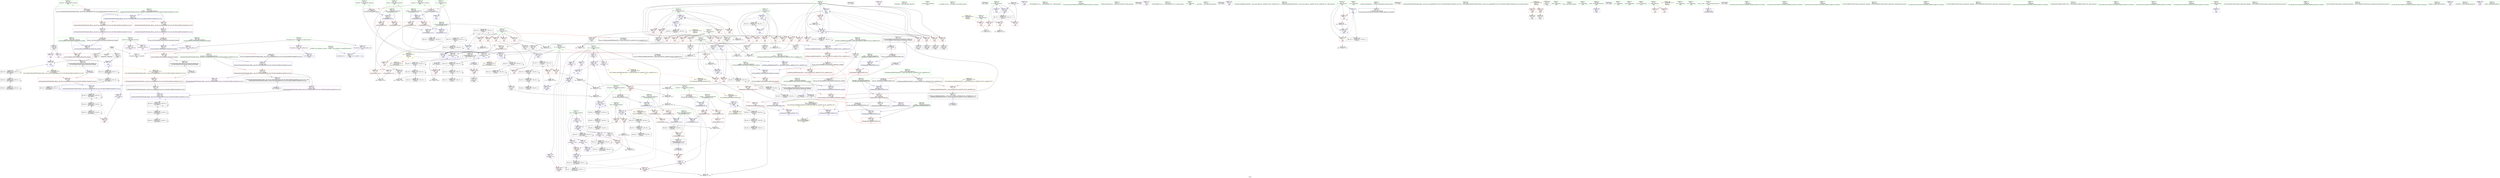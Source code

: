 digraph "SVFG" {
	label="SVFG";

	Node0x55f8a5be7680 [shape=record,color=grey,label="{NodeID: 0\nNullPtr}"];
	Node0x55f8a5be7680 -> Node0x55f8a5c25c30[style=solid];
	Node0x55f8a5be7680 -> Node0x55f8a5c25d30[style=solid];
	Node0x55f8a5be7680 -> Node0x55f8a5c25e00[style=solid];
	Node0x55f8a5be7680 -> Node0x55f8a5c31000[style=solid];
	Node0x55f8a5c32a30 [shape=record,color=blue,label="{NodeID: 277\n346\<--342\n__a.addr\<--__a\n_ZSt3minIiERKT_S2_S2_\n}"];
	Node0x55f8a5c32a30 -> Node0x55f8a5c274f0[style=dashed];
	Node0x55f8a5c32a30 -> Node0x55f8a5c275c0[style=dashed];
	Node0x55f8a5c26720 [shape=record,color=red,label="{NodeID: 194\n273\<--87\n\<--p\nmain\n}"];
	Node0x55f8a5c26720 -> Node0x55f8a5c2dc60[style=solid];
	Node0x55f8a5c23790 [shape=record,color=black,label="{NodeID: 111\n341\<--364\n_ZSt3minIiERKT_S2_S2__ret\<--\n_ZSt3minIiERKT_S2_S2_\n|{<s0>10|<s1>11}}"];
	Node0x55f8a5c23790:s0 -> Node0x55f8a5c92550[style=solid,color=blue];
	Node0x55f8a5c23790:s1 -> Node0x55f8a5c92290[style=solid,color=blue];
	Node0x55f8a5c21a00 [shape=record,color=green,label="{NodeID: 28\n35\<--39\nllvm.global_ctors\<--llvm.global_ctors_field_insensitive\nGlob }"];
	Node0x55f8a5c21a00 -> Node0x55f8a5c29bd0[style=solid];
	Node0x55f8a5c21a00 -> Node0x55f8a5c29cd0[style=solid];
	Node0x55f8a5c21a00 -> Node0x55f8a5c29dd0[style=solid];
	Node0x55f8a57a7410 [shape=record,color=black,label="{NodeID: 637\n127 = PHI()\n}"];
	Node0x55f8a5c5d700 [shape=record,color=black,label="{NodeID: 471\nMR_42V_2 = PHI(MR_42V_7, MR_42V_1, )\npts\{150000 \}\n}"];
	Node0x55f8a5c5d700 -> Node0x55f8a5c31370[style=dashed];
	Node0x55f8a5c5d700 -> Node0x55f8a5c31510[style=dashed];
	Node0x55f8a5c2ca60 [shape=record,color=grey,label="{NodeID: 388\n216 = Binary(203, 215, )\n}"];
	Node0x55f8a5c2ca60 -> Node0x55f8a5c2cd60[style=solid];
	Node0x55f8a5c27de0 [shape=record,color=red,label="{NodeID: 222\n378\<--377\n\<--\n_ZSt3maxIxERKT_S2_S2_\n}"];
	Node0x55f8a5c27de0 -> Node0x55f8a5c2e0e0[style=solid];
	Node0x55f8a5c29890 [shape=record,color=purple,label="{NodeID: 139\n111\<--25\n\<--.str.2\nmain\n}"];
	Node0x55f8a5c24290 [shape=record,color=green,label="{NodeID: 56\n131\<--132\n_ZNSirsERx\<--_ZNSirsERx_field_insensitive\n}"];
	Node0x55f8a5c94040 [shape=record,color=black,label="{NodeID: 665\n393 = PHI(85, )\n1st arg _ZSt9make_pairIRiRxESt4pairINSt17__decay_and_stripIT_E6__typeENS3_IT0_E6__typeEEOS4_OS7_ }"];
	Node0x55f8a5c94040 -> Node0x55f8a5c33180[style=solid];
	Node0x55f8a5c31440 [shape=record,color=blue,label="{NodeID: 250\n75\<--153\ni\<--inc\nmain\n}"];
	Node0x55f8a5c31440 -> Node0x55f8a5c2b180[style=dashed];
	Node0x55f8a5c31440 -> Node0x55f8a5c2b250[style=dashed];
	Node0x55f8a5c31440 -> Node0x55f8a5c2b320[style=dashed];
	Node0x55f8a5c31440 -> Node0x55f8a5c2b3f0[style=dashed];
	Node0x55f8a5c31440 -> Node0x55f8a5c31440[style=dashed];
	Node0x55f8a5c31440 -> Node0x55f8a5c4afd0[style=dashed];
	Node0x55f8a5c2afe0 [shape=record,color=red,label="{NodeID: 167\n208\<--73\n\<--v\nmain\n}"];
	Node0x55f8a5c2afe0 -> Node0x55f8a5c22f70[style=solid];
	Node0x55f8a5c25b30 [shape=record,color=green,label="{NodeID: 84\n37\<--498\n_GLOBAL__sub_I_ashmelev_4_0.cpp\<--_GLOBAL__sub_I_ashmelev_4_0.cpp_field_insensitive\n}"];
	Node0x55f8a5c25b30 -> Node0x55f8a5c30f00[style=solid];
	Node0x55f8a5c191c0 [shape=record,color=green,label="{NodeID: 1\n7\<--1\n__dso_handle\<--dummyObj\nGlob }"];
	Node0x55f8a5c32b00 [shape=record,color=blue,label="{NodeID: 278\n348\<--343\n__b.addr\<--__b\n_ZSt3minIiERKT_S2_S2_\n}"];
	Node0x55f8a5c32b00 -> Node0x55f8a5c27690[style=dashed];
	Node0x55f8a5c32b00 -> Node0x55f8a5c27760[style=dashed];
	Node0x55f8a5c267f0 [shape=record,color=red,label="{NodeID: 195\n243\<--89\n\<--tmp\nmain\n}"];
	Node0x55f8a5c267f0 -> Node0x55f8a5c2dde0[style=solid];
	Node0x55f8a5c23860 [shape=record,color=black,label="{NodeID: 112\n366\<--389\n_ZSt3maxIxERKT_S2_S2__ret\<--\n_ZSt3maxIxERKT_S2_S2_\n|{<s0>12}}"];
	Node0x55f8a5c23860:s0 -> Node0x55f8a5c92680[style=solid,color=blue];
	Node0x55f8a5c21b00 [shape=record,color=green,label="{NodeID: 29\n40\<--41\n__cxx_global_var_init\<--__cxx_global_var_init_field_insensitive\n}"];
	Node0x55f8a5c91e90 [shape=record,color=black,label="{NodeID: 638\n130 = PHI()\n}"];
	Node0x55f8a5c5dc00 [shape=record,color=black,label="{NodeID: 472\nMR_44V_2 = PHI(MR_44V_3, MR_44V_1, )\npts\{170000 \}\n}"];
	Node0x55f8a5c5dc00 -> Node0x55f8a5c4def0[style=dashed];
	Node0x55f8a5c5dc00 -> Node0x55f8a5c5dc00[style=dashed];
	Node0x55f8a5c2cbe0 [shape=record,color=grey,label="{NodeID: 389\n324 = Binary(323, 125, )\n}"];
	Node0x55f8a5c2cbe0 -> Node0x55f8a5c32960[style=solid];
	Node0x55f8a5c27eb0 [shape=record,color=red,label="{NodeID: 223\n380\<--379\n\<--\n_ZSt3maxIxERKT_S2_S2_\n}"];
	Node0x55f8a5c27eb0 -> Node0x55f8a5c2e0e0[style=solid];
	Node0x55f8a5c29960 [shape=record,color=purple,label="{NodeID: 140\n112\<--27\n\<--.str.3\nmain\n}"];
	Node0x55f8a5c24390 [shape=record,color=green,label="{NodeID: 57\n186\<--187\n_ZSt3minIiERKT_S2_S2_\<--_ZSt3minIiERKT_S2_S2__field_insensitive\n}"];
	Node0x55f8a5c94180 [shape=record,color=black,label="{NodeID: 666\n485 = PHI(427, )\n0th arg _ZSt7forwardIiEOT_RNSt16remove_referenceIS0_E4typeE }"];
	Node0x55f8a5c94180 -> Node0x55f8a5c33b40[style=solid];
	Node0x55f8a5c31510 [shape=record,color=blue,label="{NodeID: 251\n156\<--158\n\<--\nmain\n}"];
	Node0x55f8a5c31510 -> Node0x55f8a5c315e0[style=dashed];
	Node0x55f8a5c2b0b0 [shape=record,color=red,label="{NodeID: 168\n292\<--73\n\<--v\nmain\n}"];
	Node0x55f8a5c2b0b0 -> Node0x55f8a5c3c4e0[style=solid];
	Node0x55f8a5c25c30 [shape=record,color=black,label="{NodeID: 85\n2\<--3\ndummyVal\<--dummyVal\n}"];
	Node0x55f8a5bfc730 [shape=record,color=green,label="{NodeID: 2\n9\<--1\n\<--dummyObj\nCan only get source location for instruction, argument, global var or function.}"];
	Node0x55f8a5c32bd0 [shape=record,color=blue,label="{NodeID: 279\n344\<--358\nretval\<--\n_ZSt3minIiERKT_S2_S2_\n}"];
	Node0x55f8a5c32bd0 -> Node0x55f8a5c501f0[style=dashed];
	Node0x55f8a5c268c0 [shape=record,color=red,label="{NodeID: 196\n248\<--89\n\<--tmp\nmain\n}"];
	Node0x55f8a5c268c0 -> Node0x55f8a5c32070[style=solid];
	Node0x55f8a5c23930 [shape=record,color=black,label="{NodeID: 113\n413\<--394\n\<--retval\n_ZSt9make_pairIRiRxESt4pairINSt17__decay_and_stripIT_E6__typeENS3_IT0_E6__typeEEOS4_OS7_\n}"];
	Node0x55f8a5c23930 -> Node0x55f8a5c28120[style=solid];
	Node0x55f8a5c21c00 [shape=record,color=green,label="{NodeID: 30\n44\<--45\n_ZNSt8ios_base4InitC1Ev\<--_ZNSt8ios_base4InitC1Ev_field_insensitive\n}"];
	Node0x55f8a5c91ff0 [shape=record,color=black,label="{NodeID: 639\n133 = PHI()\n}"];
	Node0x55f8a5c5e100 [shape=record,color=black,label="{NodeID: 473\nMR_46V_2 = PHI(MR_46V_3, MR_46V_1, )\npts\{190000 \}\n}"];
	Node0x55f8a5c5e100 -> Node0x55f8a5c27350[style=dashed];
	Node0x55f8a5c5e100 -> Node0x55f8a5c4e3f0[style=dashed];
	Node0x55f8a5c5e100 -> Node0x55f8a5c5e100[style=dashed];
	Node0x55f8a5c2cd60 [shape=record,color=grey,label="{NodeID: 390\n237 = Binary(216, 236, )\n}"];
	Node0x55f8a5c2cd60 -> Node0x55f8a5c31fa0[style=solid];
	Node0x55f8a5c27f80 [shape=record,color=red,label="{NodeID: 224\n402\<--396\n\<--__x.addr\n_ZSt9make_pairIRiRxESt4pairINSt17__decay_and_stripIT_E6__typeENS3_IT0_E6__typeEEOS4_OS7_\n|{<s0>16}}"];
	Node0x55f8a5c27f80:s0 -> Node0x55f8a5c932c0[style=solid,color=red];
	Node0x55f8a5c29a30 [shape=record,color=purple,label="{NodeID: 141\n126\<--31\n\<--.str.4\nmain\n}"];
	Node0x55f8a5c24490 [shape=record,color=green,label="{NodeID: 58\n231\<--232\n_ZSt3maxIxERKT_S2_S2_\<--_ZSt3maxIxERKT_S2_S2__field_insensitive\n}"];
	Node0x55f8a5c942c0 [shape=record,color=black,label="{NodeID: 667\n417 = PHI(265, )\n0th arg _ZNSt4pairIiiEaSIixEENSt9enable_ifIXsr6__and_ISt13is_assignableIRiOT_ES3_IS4_OT0_EEE5valueERS0_E4typeEOS_IS5_S8_E }"];
	Node0x55f8a5c942c0 -> Node0x55f8a5c33250[style=solid];
	Node0x55f8a5c315e0 [shape=record,color=blue,label="{NodeID: 252\n160\<--162\narrayidx12\<--\nmain\n}"];
	Node0x55f8a5c315e0 -> Node0x55f8a5c26e70[style=dashed];
	Node0x55f8a5c315e0 -> Node0x55f8a5c27010[style=dashed];
	Node0x55f8a5c315e0 -> Node0x55f8a5c27280[style=dashed];
	Node0x55f8a5c315e0 -> Node0x55f8a5c4fcf0[style=dashed];
	Node0x55f8a5c315e0 -> Node0x55f8a5c5d700[style=dashed];
	Node0x55f8a5c2b180 [shape=record,color=red,label="{NodeID: 169\n137\<--75\n\<--i\nmain\n}"];
	Node0x55f8a5c2b180 -> Node0x55f8a5c26310[style=solid];
	Node0x55f8a5c25d30 [shape=record,color=black,label="{NodeID: 86\n258\<--3\n\<--dummyVal\nmain\n}"];
	Node0x55f8a5c25d30 -> Node0x55f8a5c32140[style=solid];
	Node0x55f8a5bfc7c0 [shape=record,color=green,label="{NodeID: 3\n20\<--1\n.str\<--dummyObj\nGlob }"];
	Node0x55f8a5c32ca0 [shape=record,color=blue,label="{NodeID: 280\n344\<--361\nretval\<--\n_ZSt3minIiERKT_S2_S2_\n}"];
	Node0x55f8a5c32ca0 -> Node0x55f8a5c501f0[style=dashed];
	Node0x55f8a5c26990 [shape=record,color=red,label="{NodeID: 197\n290\<--101\n\<--i67\nmain\n}"];
	Node0x55f8a5c26990 -> Node0x55f8a5c23520[style=solid];
	Node0x55f8a5c23a00 [shape=record,color=black,label="{NodeID: 114\n391\<--414\n_ZSt9make_pairIRiRxESt4pairINSt17__decay_and_stripIT_E6__typeENS3_IT0_E6__typeEEOS4_OS7__ret\<--\n_ZSt9make_pairIRiRxESt4pairINSt17__decay_and_stripIT_E6__typeENS3_IT0_E6__typeEEOS4_OS7_\n|{<s0>13}}"];
	Node0x55f8a5c23a00:s0 -> Node0x55f8a5c927c0[style=solid,color=blue];
	Node0x55f8a5c21d00 [shape=record,color=green,label="{NodeID: 31\n50\<--51\n__cxa_atexit\<--__cxa_atexit_field_insensitive\n}"];
	Node0x55f8a5c920f0 [shape=record,color=black,label="{NodeID: 640\n134 = PHI()\n}"];
	Node0x55f8a5c5e600 [shape=record,color=black,label="{NodeID: 474\nMR_48V_2 = PHI(MR_48V_3, MR_48V_1, )\npts\{190001 \}\n}"];
	Node0x55f8a5c5e600 -> Node0x55f8a5c4e8f0[style=dashed];
	Node0x55f8a5c5e600 -> Node0x55f8a5c5e600[style=dashed];
	Node0x55f8a5c2cee0 [shape=record,color=grey,label="{NodeID: 391\n236 = Binary(217, 235, )\n}"];
	Node0x55f8a5c2cee0 -> Node0x55f8a5c2cd60[style=solid];
	Node0x55f8a5c28050 [shape=record,color=red,label="{NodeID: 225\n406\<--398\n\<--__y.addr\n_ZSt9make_pairIRiRxESt4pairINSt17__decay_and_stripIT_E6__typeENS3_IT0_E6__typeEEOS4_OS7_\n|{<s0>17}}"];
	Node0x55f8a5c28050:s0 -> Node0x55f8a5c937d0[style=solid,color=red];
	Node0x55f8a5c29b00 [shape=record,color=purple,label="{NodeID: 142\n320\<--33\n\<--.str.5\nmain\n}"];
	Node0x55f8a5c24590 [shape=record,color=green,label="{NodeID: 59\n254\<--255\n_ZSt9make_pairIRiRxESt4pairINSt17__decay_and_stripIT_E6__typeENS3_IT0_E6__typeEEOS4_OS7_\<--_ZSt9make_pairIRiRxESt4pairINSt17__decay_and_stripIT_E6__typeENS3_IT0_E6__typeEEOS4_OS7__field_insensitive\n}"];
	Node0x55f8a5c94400 [shape=record,color=black,label="{NodeID: 668\n418 = PHI(99, )\n1st arg _ZNSt4pairIiiEaSIixEENSt9enable_ifIXsr6__and_ISt13is_assignableIRiOT_ES3_IS4_OT0_EEE5valueERS0_E4typeEOS_IS5_S8_E }"];
	Node0x55f8a5c94400 -> Node0x55f8a5c33320[style=solid];
	Node0x55f8a5c316b0 [shape=record,color=blue,label="{NodeID: 253\n77\<--9\nz\<--\nmain\n}"];
	Node0x55f8a5c316b0 -> Node0x55f8a5c2b4c0[style=dashed];
	Node0x55f8a5c316b0 -> Node0x55f8a5c2b590[style=dashed];
	Node0x55f8a5c316b0 -> Node0x55f8a5c32890[style=dashed];
	Node0x55f8a5c316b0 -> Node0x55f8a5c59b30[style=dashed];
	Node0x55f8a5c2b250 [shape=record,color=red,label="{NodeID: 170\n142\<--75\n\<--i\nmain\n}"];
	Node0x55f8a5c2b250 -> Node0x55f8a5c263e0[style=solid];
	Node0x55f8a5c25e00 [shape=record,color=black,label="{NodeID: 87\n261\<--3\n\<--dummyVal\nmain\n}"];
	Node0x55f8a5c25e00 -> Node0x55f8a5c32210[style=solid];
	Node0x55f8a5c206c0 [shape=record,color=green,label="{NodeID: 4\n22\<--1\n.str.1\<--dummyObj\nGlob }"];
	Node0x55f8a5c32d70 [shape=record,color=blue,label="{NodeID: 281\n371\<--367\n__a.addr\<--__a\n_ZSt3maxIxERKT_S2_S2_\n}"];
	Node0x55f8a5c32d70 -> Node0x55f8a5c27aa0[style=dashed];
	Node0x55f8a5c32d70 -> Node0x55f8a5c27b70[style=dashed];
	Node0x55f8a5c26a60 [shape=record,color=red,label="{NodeID: 198\n295\<--101\n\<--i67\nmain\n}"];
	Node0x55f8a5c26a60 -> Node0x55f8a5c235f0[style=solid];
	Node0x55f8a5c23ad0 [shape=record,color=black,label="{NodeID: 115\n416\<--425\n_ZNSt4pairIiiEaSIixEENSt9enable_ifIXsr6__and_ISt13is_assignableIRiOT_ES3_IS4_OT0_EEE5valueERS0_E4typeEOS_IS5_S8_E_ret\<--this1\n_ZNSt4pairIiiEaSIixEENSt9enable_ifIXsr6__and_ISt13is_assignableIRiOT_ES3_IS4_OT0_EEE5valueERS0_E4typeEOS_IS5_S8_E\n|{<s0>14}}"];
	Node0x55f8a5c23ad0:s0 -> Node0x55f8a5c928d0[style=solid,color=blue];
	Node0x55f8a5c21e00 [shape=record,color=green,label="{NodeID: 32\n49\<--55\n_ZNSt8ios_base4InitD1Ev\<--_ZNSt8ios_base4InitD1Ev_field_insensitive\n}"];
	Node0x55f8a5c21e00 -> Node0x55f8a5c25fa0[style=solid];
	Node0x55f8a5c921c0 [shape=record,color=black,label="{NodeID: 641\n47 = PHI()\n}"];
	Node0x55f8a5c58570 [shape=record,color=yellow,style=double,label="{NodeID: 558\n50V_1 = ENCHI(MR_50V_0)\npts\{1000000 \}\nFun[_ZNSt4pairIiiEaSIixEENSt9enable_ifIXsr6__and_ISt13is_assignableIRiOT_ES3_IS4_OT0_EEE5valueERS0_E4typeEOS_IS5_S8_E]}"];
	Node0x55f8a5c58570 -> Node0x55f8a5c28460[style=dashed];
	Node0x55f8a5c5eb00 [shape=record,color=black,label="{NodeID: 475\nMR_50V_2 = PHI(MR_50V_3, MR_50V_1, )\npts\{1000000 \}\n}"];
	Node0x55f8a5c5eb00 -> Node0x55f8a5c4edf0[style=dashed];
	Node0x55f8a5c5eb00 -> Node0x55f8a5c5eb00[style=dashed];
	Node0x55f8a5c2d060 [shape=record,color=grey,label="{NodeID: 392\n124 = Binary(123, 125, )\n}"];
	Node0x55f8a5c28120 [shape=record,color=red,label="{NodeID: 226\n414\<--413\n\<--\n_ZSt9make_pairIRiRxESt4pairINSt17__decay_and_stripIT_E6__typeENS3_IT0_E6__typeEEOS4_OS7_\n}"];
	Node0x55f8a5c28120 -> Node0x55f8a5c23a00[style=solid];
	Node0x55f8a5c29bd0 [shape=record,color=purple,label="{NodeID: 143\n502\<--35\nllvm.global_ctors_0\<--llvm.global_ctors\nGlob }"];
	Node0x55f8a5c29bd0 -> Node0x55f8a5c30e00[style=solid];
	Node0x55f8a5c24690 [shape=record,color=green,label="{NodeID: 60\n267\<--268\n_ZNSt4pairIiiEaSIixEENSt9enable_ifIXsr6__and_ISt13is_assignableIRiOT_ES3_IS4_OT0_EEE5valueERS0_E4typeEOS_IS5_S8_E\<--_ZNSt4pairIiiEaSIixEENSt9enable_ifIXsr6__and_ISt13is_assignableIRiOT_ES3_IS4_OT0_EEE5valueERS0_E4typeEOS_IS5_S8_E_field_insensitive\n}"];
	Node0x55f8a5c94540 [shape=record,color=black,label="{NodeID: 669\n492 = PHI(435, )\n0th arg _ZSt7forwardIxEOT_RNSt16remove_referenceIS0_E4typeE }"];
	Node0x55f8a5c94540 -> Node0x55f8a5c33c10[style=solid];
	Node0x55f8a5c67700 [shape=record,color=yellow,style=double,label="{NodeID: 503\n2V_1 = ENCHI(MR_2V_0)\npts\{1 \}\nFun[main]}"];
	Node0x55f8a5c67700 -> Node0x55f8a5c2a620[style=dashed];
	Node0x55f8a5c67700 -> Node0x55f8a5c2a6f0[style=dashed];
	Node0x55f8a5c31780 [shape=record,color=blue,label="{NodeID: 254\n79\<--125\ni16\<--\nmain\n}"];
	Node0x55f8a5c31780 -> Node0x55f8a5c2b660[style=dashed];
	Node0x55f8a5c31780 -> Node0x55f8a5c2b730[style=dashed];
	Node0x55f8a5c31780 -> Node0x55f8a5c2b800[style=dashed];
	Node0x55f8a5c31780 -> Node0x55f8a5c2b8d0[style=dashed];
	Node0x55f8a5c31780 -> Node0x55f8a5c2b9a0[style=dashed];
	Node0x55f8a5c31780 -> Node0x55f8a5c2ba70[style=dashed];
	Node0x55f8a5c31780 -> Node0x55f8a5c2bb40[style=dashed];
	Node0x55f8a5c31780 -> Node0x55f8a5c2bc10[style=dashed];
	Node0x55f8a5c31780 -> Node0x55f8a5c2bce0[style=dashed];
	Node0x55f8a5c31780 -> Node0x55f8a5c31780[style=dashed];
	Node0x55f8a5c31780 -> Node0x55f8a5c32550[style=dashed];
	Node0x55f8a5c31780 -> Node0x55f8a5c5a000[style=dashed];
	Node0x55f8a5c2b320 [shape=record,color=red,label="{NodeID: 171\n147\<--75\n\<--i\nmain\n}"];
	Node0x55f8a5c2b320 -> Node0x55f8a5c22b60[style=solid];
	Node0x55f8a5c25ed0 [shape=record,color=black,label="{NodeID: 88\n64\<--9\nmain_ret\<--\nmain\n}"];
	Node0x55f8a5c20780 [shape=record,color=green,label="{NodeID: 5\n24\<--1\nstdin\<--dummyObj\nGlob }"];
	Node0x55f8a5c32e40 [shape=record,color=blue,label="{NodeID: 282\n373\<--368\n__b.addr\<--__b\n_ZSt3maxIxERKT_S2_S2_\n}"];
	Node0x55f8a5c32e40 -> Node0x55f8a5c27c40[style=dashed];
	Node0x55f8a5c32e40 -> Node0x55f8a5c27d10[style=dashed];
	Node0x55f8a5c26b30 [shape=record,color=red,label="{NodeID: 199\n299\<--101\n\<--i67\nmain\n}"];
	Node0x55f8a5c26b30 -> Node0x55f8a5c236c0[style=solid];
	Node0x55f8a5c285e0 [shape=record,color=black,label="{NodeID: 116\n440\<--439\nconv\<--\n_ZNSt4pairIiiEaSIixEENSt9enable_ifIXsr6__and_ISt13is_assignableIRiOT_ES3_IS4_OT0_EEE5valueERS0_E4typeEOS_IS5_S8_E\n}"];
	Node0x55f8a5c285e0 -> Node0x55f8a5c334c0[style=solid];
	Node0x55f8a5c21f00 [shape=record,color=green,label="{NodeID: 33\n62\<--63\nmain\<--main_field_insensitive\n}"];
	Node0x55f8a5c92290 [shape=record,color=black,label="{NodeID: 642\n211 = PHI(341, )\n}"];
	Node0x55f8a5c92290 -> Node0x55f8a5c26da0[style=solid];
	Node0x55f8a5c58650 [shape=record,color=yellow,style=double,label="{NodeID: 559\n52V_1 = ENCHI(MR_52V_0)\npts\{1000001 \}\nFun[_ZNSt4pairIiiEaSIixEENSt9enable_ifIXsr6__and_ISt13is_assignableIRiOT_ES3_IS4_OT0_EEE5valueERS0_E4typeEOS_IS5_S8_E]}"];
	Node0x55f8a5c58650 -> Node0x55f8a5c30450[style=dashed];
	Node0x55f8a5c5f000 [shape=record,color=black,label="{NodeID: 476\nMR_52V_2 = PHI(MR_52V_3, MR_52V_1, )\npts\{1000001 \}\n}"];
	Node0x55f8a5c5f000 -> Node0x55f8a5c4f2f0[style=dashed];
	Node0x55f8a5c5f000 -> Node0x55f8a5c5f000[style=dashed];
	Node0x55f8a5c2d1e0 [shape=record,color=grey,label="{NodeID: 393\n153 = Binary(152, 125, )\n}"];
	Node0x55f8a5c2d1e0 -> Node0x55f8a5c31440[style=solid];
	Node0x55f8a5c281f0 [shape=record,color=red,label="{NodeID: 227\n425\<--419\nthis1\<--this.addr\n_ZNSt4pairIiiEaSIixEENSt9enable_ifIXsr6__and_ISt13is_assignableIRiOT_ES3_IS4_OT0_EEE5valueERS0_E4typeEOS_IS5_S8_E\n}"];
	Node0x55f8a5c281f0 -> Node0x55f8a5c23ad0[style=solid];
	Node0x55f8a5c281f0 -> Node0x55f8a5c2a070[style=solid];
	Node0x55f8a5c281f0 -> Node0x55f8a5c2a140[style=solid];
	Node0x55f8a5c29cd0 [shape=record,color=purple,label="{NodeID: 144\n503\<--35\nllvm.global_ctors_1\<--llvm.global_ctors\nGlob }"];
	Node0x55f8a5c29cd0 -> Node0x55f8a5c30f00[style=solid];
	Node0x55f8a5c24790 [shape=record,color=green,label="{NodeID: 61\n344\<--345\nretval\<--retval_field_insensitive\n_ZSt3minIiERKT_S2_S2_\n}"];
	Node0x55f8a5c24790 -> Node0x55f8a5c27420[style=solid];
	Node0x55f8a5c24790 -> Node0x55f8a5c32bd0[style=solid];
	Node0x55f8a5c24790 -> Node0x55f8a5c32ca0[style=solid];
	Node0x55f8a5c68220 [shape=record,color=yellow,style=double,label="{NodeID: 504\n4V_1 = ENCHI(MR_4V_0)\npts\{12 \}\nFun[main]|{|<s3>10|<s4>11}}"];
	Node0x55f8a5c68220 -> Node0x55f8a5c2a550[style=dashed];
	Node0x55f8a5c68220 -> Node0x55f8a5c26cd0[style=dashed];
	Node0x55f8a5c68220 -> Node0x55f8a5c26da0[style=dashed];
	Node0x55f8a5c68220:s3 -> Node0x55f8a5c69b30[style=dashed,color=red];
	Node0x55f8a5c68220:s4 -> Node0x55f8a5c69b30[style=dashed,color=red];
	Node0x55f8a5c31850 [shape=record,color=blue,label="{NodeID: 255\n178\<--158\narrayidx22\<--\nmain\n}"];
	Node0x55f8a5c31850 -> Node0x55f8a5c4def0[style=dashed];
	Node0x55f8a5c31850 -> Node0x55f8a5c61800[style=dashed];
	Node0x55f8a5c2b3f0 [shape=record,color=red,label="{NodeID: 172\n152\<--75\n\<--i\nmain\n}"];
	Node0x55f8a5c2b3f0 -> Node0x55f8a5c2d1e0[style=solid];
	Node0x55f8a5c25fa0 [shape=record,color=black,label="{NodeID: 89\n48\<--49\n\<--_ZNSt8ios_base4InitD1Ev\nCan only get source location for instruction, argument, global var or function.}"];
	Node0x55f8a5c20840 [shape=record,color=green,label="{NodeID: 6\n25\<--1\n.str.2\<--dummyObj\nGlob }"];
	Node0x55f8a5c69b30 [shape=record,color=yellow,style=double,label="{NodeID: 532\n60V_1 = ENCHI(MR_60V_0)\npts\{12 94 \}\nFun[_ZSt3minIiERKT_S2_S2_]}"];
	Node0x55f8a5c69b30 -> Node0x55f8a5c27830[style=dashed];
	Node0x55f8a5c560f0 [shape=record,color=black,label="{NodeID: 449\nMR_66V_3 = PHI(MR_66V_4, MR_66V_2, )\npts\{370 \}\n}"];
	Node0x55f8a5c560f0 -> Node0x55f8a5c279d0[style=dashed];
	Node0x55f8a5c32f10 [shape=record,color=blue,label="{NodeID: 283\n369\<--383\nretval\<--\n_ZSt3maxIxERKT_S2_S2_\n}"];
	Node0x55f8a5c32f10 -> Node0x55f8a5c560f0[style=dashed];
	Node0x55f8a5c26c00 [shape=record,color=red,label="{NodeID: 200\n304\<--101\n\<--i67\nmain\n}"];
	Node0x55f8a5c26c00 -> Node0x55f8a5c2d660[style=solid];
	Node0x55f8a5c286b0 [shape=record,color=black,label="{NodeID: 117\n444\<--449\n_ZSt7forwardIRiEOT_RNSt16remove_referenceIS1_E4typeE_ret\<--\n_ZSt7forwardIRiEOT_RNSt16remove_referenceIS1_E4typeE\n|{<s0>16|<s1>21}}"];
	Node0x55f8a5c286b0:s0 -> Node0x55f8a5c92c80[style=solid,color=blue];
	Node0x55f8a5c286b0:s1 -> Node0x55f8a5c92ab0[style=solid,color=blue];
	Node0x55f8a5c22000 [shape=record,color=green,label="{NodeID: 34\n65\<--66\nretval\<--retval_field_insensitive\nmain\n}"];
	Node0x55f8a5c22000 -> Node0x55f8a5c31100[style=solid];
	Node0x55f8a5c92480 [shape=record,color=black,label="{NodeID: 643\n114 = PHI()\n}"];
	Node0x55f8a5c5f500 [shape=record,color=black,label="{NodeID: 477\nMR_26V_7 = PHI(MR_26V_8, MR_26V_6, )\npts\{86 \}\n|{|<s5>13}}"];
	Node0x55f8a5c5f500 -> Node0x55f8a5c2c1c0[style=dashed];
	Node0x55f8a5c5f500 -> Node0x55f8a5c2c290[style=dashed];
	Node0x55f8a5c5f500 -> Node0x55f8a5c2c360[style=dashed];
	Node0x55f8a5c5f500 -> Node0x55f8a5c322e0[style=dashed];
	Node0x55f8a5c5f500 -> Node0x55f8a5c63b00[style=dashed];
	Node0x55f8a5c5f500:s5 -> Node0x55f8a5c57ef0[style=dashed,color=red];
	Node0x55f8a5c2d360 [shape=record,color=grey,label="{NodeID: 394\n203 = Binary(162, 202, )\n}"];
	Node0x55f8a5c2d360 -> Node0x55f8a5c2ca60[style=solid];
	Node0x55f8a5c282c0 [shape=record,color=red,label="{NodeID: 228\n426\<--421\n\<--__p.addr\n_ZNSt4pairIiiEaSIixEENSt9enable_ifIXsr6__and_ISt13is_assignableIRiOT_ES3_IS4_OT0_EEE5valueERS0_E4typeEOS_IS5_S8_E\n}"];
	Node0x55f8a5c282c0 -> Node0x55f8a5c2a210[style=solid];
	Node0x55f8a5c29dd0 [shape=record,color=purple,label="{NodeID: 145\n504\<--35\nllvm.global_ctors_2\<--llvm.global_ctors\nGlob }"];
	Node0x55f8a5c29dd0 -> Node0x55f8a5c31000[style=solid];
	Node0x55f8a5c24860 [shape=record,color=green,label="{NodeID: 62\n346\<--347\n__a.addr\<--__a.addr_field_insensitive\n_ZSt3minIiERKT_S2_S2_\n}"];
	Node0x55f8a5c24860 -> Node0x55f8a5c274f0[style=solid];
	Node0x55f8a5c24860 -> Node0x55f8a5c275c0[style=solid];
	Node0x55f8a5c24860 -> Node0x55f8a5c32a30[style=solid];
	Node0x55f8a5c31920 [shape=record,color=blue,label="{NodeID: 256\n81\<--125\nb\<--\nmain\n}"];
	Node0x55f8a5c31920 -> Node0x55f8a5c63100[style=dashed];
	Node0x55f8a5c2b4c0 [shape=record,color=red,label="{NodeID: 173\n165\<--77\n\<--z\nmain\n}"];
	Node0x55f8a5c2b4c0 -> Node0x55f8a5c3c920[style=solid];
	Node0x55f8a5c260a0 [shape=record,color=black,label="{NodeID: 90\n256\<--99\n\<--ref.tmp54\nmain\n}"];
	Node0x55f8a5c260a0 -> Node0x55f8a5c29ed0[style=solid];
	Node0x55f8a5c260a0 -> Node0x55f8a5c29fa0[style=solid];
	Node0x55f8a5c20900 [shape=record,color=green,label="{NodeID: 7\n27\<--1\n.str.3\<--dummyObj\nGlob }"];
	Node0x55f8a5c69c10 [shape=record,color=yellow,style=double,label="{NodeID: 533\n62V_1 = ENCHI(MR_62V_0)\npts\{84 92 \}\nFun[_ZSt3minIiERKT_S2_S2_]}"];
	Node0x55f8a5c69c10 -> Node0x55f8a5c27900[style=dashed];
	Node0x55f8a5c32fe0 [shape=record,color=blue,label="{NodeID: 284\n369\<--386\nretval\<--\n_ZSt3maxIxERKT_S2_S2_\n}"];
	Node0x55f8a5c32fe0 -> Node0x55f8a5c560f0[style=dashed];
	Node0x55f8a5c26cd0 [shape=record,color=red,label="{NodeID: 201\n188\<--185\n\<--call24\nmain\n}"];
	Node0x55f8a5c26cd0 -> Node0x55f8a5c3c7a0[style=solid];
	Node0x55f8a5c28780 [shape=record,color=black,label="{NodeID: 118\n451\<--456\n_ZSt7forwardIRxEOT_RNSt16remove_referenceIS1_E4typeE_ret\<--\n_ZSt7forwardIRxEOT_RNSt16remove_referenceIS1_E4typeE\n|{<s0>17|<s1>22}}"];
	Node0x55f8a5c28780:s0 -> Node0x55f8a5c92dc0[style=solid,color=blue];
	Node0x55f8a5c28780:s1 -> Node0x55f8a5c93180[style=solid,color=blue];
	Node0x55f8a5c220d0 [shape=record,color=green,label="{NodeID: 35\n67\<--68\ntc\<--tc_field_insensitive\nmain\n}"];
	Node0x55f8a5c220d0 -> Node0x55f8a5c2a7c0[style=solid];
	Node0x55f8a5c92550 [shape=record,color=black,label="{NodeID: 644\n185 = PHI(341, )\n}"];
	Node0x55f8a5c92550 -> Node0x55f8a5c26cd0[style=solid];
	Node0x55f8a5c2d4e0 [shape=record,color=grey,label="{NodeID: 395\n206 = Binary(204, 205, )\n}"];
	Node0x55f8a5c2d4e0 -> Node0x55f8a5c31c60[style=solid];
	Node0x55f8a5c28390 [shape=record,color=red,label="{NodeID: 229\n434\<--421\n\<--__p.addr\n_ZNSt4pairIiiEaSIixEENSt9enable_ifIXsr6__and_ISt13is_assignableIRiOT_ES3_IS4_OT0_EEE5valueERS0_E4typeEOS_IS5_S8_E\n}"];
	Node0x55f8a5c28390 -> Node0x55f8a5c2a2e0[style=solid];
	Node0x55f8a5c29ed0 [shape=record,color=purple,label="{NodeID: 146\n257\<--256\n\<--\nmain\n}"];
	Node0x55f8a5c29ed0 -> Node0x55f8a5c32140[style=solid];
	Node0x55f8a5c24930 [shape=record,color=green,label="{NodeID: 63\n348\<--349\n__b.addr\<--__b.addr_field_insensitive\n_ZSt3minIiERKT_S2_S2_\n}"];
	Node0x55f8a5c24930 -> Node0x55f8a5c27690[style=solid];
	Node0x55f8a5c24930 -> Node0x55f8a5c27760[style=solid];
	Node0x55f8a5c24930 -> Node0x55f8a5c32b00[style=solid];
	Node0x55f8a5c683e0 [shape=record,color=yellow,style=double,label="{NodeID: 506\n8V_1 = ENCHI(MR_8V_0)\npts\{68 \}\nFun[main]}"];
	Node0x55f8a5c683e0 -> Node0x55f8a5c2a7c0[style=dashed];
	Node0x55f8a5c4def0 [shape=record,color=black,label="{NodeID: 423\nMR_44V_4 = PHI(MR_44V_6, MR_44V_3, )\npts\{170000 \}\n}"];
	Node0x55f8a5c4def0 -> Node0x55f8a5c271b0[style=dashed];
	Node0x55f8a5c4def0 -> Node0x55f8a5c31850[style=dashed];
	Node0x55f8a5c4def0 -> Node0x55f8a5c4def0[style=dashed];
	Node0x55f8a5c4def0 -> Node0x55f8a5c5dc00[style=dashed];
	Node0x55f8a5c319f0 [shape=record,color=blue,label="{NodeID: 257\n83\<--183\nref.tmp\<--\nmain\n|{|<s4>10}}"];
	Node0x55f8a5c319f0 -> Node0x55f8a5c26cd0[style=dashed];
	Node0x55f8a5c319f0 -> Node0x55f8a5c26da0[style=dashed];
	Node0x55f8a5c319f0 -> Node0x55f8a5c319f0[style=dashed];
	Node0x55f8a5c319f0 -> Node0x55f8a5c4b6f0[style=dashed];
	Node0x55f8a5c319f0:s4 -> Node0x55f8a5c69c10[style=dashed,color=red];
	Node0x55f8a5c2b590 [shape=record,color=red,label="{NodeID: 174\n309\<--77\n\<--z\nmain\n}"];
	Node0x55f8a5c2b590 -> Node0x55f8a5c2d7e0[style=solid];
	Node0x55f8a5c26170 [shape=record,color=black,label="{NodeID: 91\n107\<--104\ncall\<--\nmain\n}"];
	Node0x55f8a5c209c0 [shape=record,color=green,label="{NodeID: 8\n29\<--1\nstdout\<--dummyObj\nGlob }"];
	Node0x55f8a5c330b0 [shape=record,color=blue,label="{NodeID: 285\n396\<--392\n__x.addr\<--__x\n_ZSt9make_pairIRiRxESt4pairINSt17__decay_and_stripIT_E6__typeENS3_IT0_E6__typeEEOS4_OS7_\n}"];
	Node0x55f8a5c330b0 -> Node0x55f8a5c27f80[style=dashed];
	Node0x55f8a5c26da0 [shape=record,color=red,label="{NodeID: 202\n212\<--211\n\<--call34\nmain\n}"];
	Node0x55f8a5c26da0 -> Node0x55f8a5c23040[style=solid];
	Node0x55f8a5c28850 [shape=record,color=black,label="{NodeID: 119\n472\<--471\n\<--this1\n_ZNSt4pairIixEC2IRiRxLb1EEEOT_OT0_\n}"];
	Node0x55f8a5c221a0 [shape=record,color=green,label="{NodeID: 36\n69\<--70\ntt\<--tt_field_insensitive\nmain\n}"];
	Node0x55f8a5c221a0 -> Node0x55f8a5c2a890[style=solid];
	Node0x55f8a5c221a0 -> Node0x55f8a5c2a960[style=solid];
	Node0x55f8a5c221a0 -> Node0x55f8a5c2aa30[style=solid];
	Node0x55f8a5c221a0 -> Node0x55f8a5c311d0[style=solid];
	Node0x55f8a5c221a0 -> Node0x55f8a5c32960[style=solid];
	Node0x55f8a5c92680 [shape=record,color=black,label="{NodeID: 645\n230 = PHI(366, )\n}"];
	Node0x55f8a5c92680 -> Node0x55f8a5c26f40[style=solid];
	Node0x55f8a5c2d660 [shape=record,color=grey,label="{NodeID: 396\n305 = Binary(304, 125, )\n}"];
	Node0x55f8a5c2d660 -> Node0x55f8a5c327c0[style=solid];
	Node0x55f8a5c28460 [shape=record,color=red,label="{NodeID: 230\n431\<--428\n\<--call\n_ZNSt4pairIiiEaSIixEENSt9enable_ifIXsr6__and_ISt13is_assignableIRiOT_ES3_IS4_OT0_EEE5valueERS0_E4typeEOS_IS5_S8_E\n}"];
	Node0x55f8a5c28460 -> Node0x55f8a5c333f0[style=solid];
	Node0x55f8a5c29fa0 [shape=record,color=purple,label="{NodeID: 147\n260\<--256\n\<--\nmain\n}"];
	Node0x55f8a5c29fa0 -> Node0x55f8a5c32210[style=solid];
	Node0x55f8a5c24a00 [shape=record,color=green,label="{NodeID: 64\n369\<--370\nretval\<--retval_field_insensitive\n_ZSt3maxIxERKT_S2_S2_\n}"];
	Node0x55f8a5c24a00 -> Node0x55f8a5c279d0[style=solid];
	Node0x55f8a5c24a00 -> Node0x55f8a5c32f10[style=solid];
	Node0x55f8a5c24a00 -> Node0x55f8a5c32fe0[style=solid];
	Node0x55f8a5c4e3f0 [shape=record,color=black,label="{NodeID: 424\nMR_46V_4 = PHI(MR_46V_5, MR_46V_3, )\npts\{190000 \}\n}"];
	Node0x55f8a5c4e3f0 -> Node0x55f8a5c27350[style=dashed];
	Node0x55f8a5c4e3f0 -> Node0x55f8a5c4e3f0[style=dashed];
	Node0x55f8a5c4e3f0 -> Node0x55f8a5c5e100[style=dashed];
	Node0x55f8a5c4e3f0 -> Node0x55f8a5c61d00[style=dashed];
	Node0x55f8a5c31ac0 [shape=record,color=blue,label="{NodeID: 258\n85\<--192\ntb\<--conv27\nmain\n}"];
	Node0x55f8a5c31ac0 -> Node0x55f8a5c5f500[style=dashed];
	Node0x55f8a5c2b660 [shape=record,color=red,label="{NodeID: 175\n171\<--79\n\<--i16\nmain\n}"];
	Node0x55f8a5c2b660 -> Node0x55f8a5c22c30[style=solid];
	Node0x55f8a5c26240 [shape=record,color=black,label="{NodeID: 92\n113\<--110\ncall1\<--\nmain\n}"];
	Node0x55f8a5c20a80 [shape=record,color=green,label="{NodeID: 9\n30\<--1\n_ZSt3cin\<--dummyObj\nGlob }"];
	Node0x55f8a5c33180 [shape=record,color=blue,label="{NodeID: 286\n398\<--393\n__y.addr\<--__y\n_ZSt9make_pairIRiRxESt4pairINSt17__decay_and_stripIT_E6__typeENS3_IT0_E6__typeEEOS4_OS7_\n}"];
	Node0x55f8a5c33180 -> Node0x55f8a5c28050[style=dashed];
	Node0x55f8a5c26e70 [shape=record,color=red,label="{NodeID: 203\n215\<--214\n\<--arrayidx36\nmain\n}"];
	Node0x55f8a5c26e70 -> Node0x55f8a5c2ca60[style=solid];
	Node0x55f8a5c28920 [shape=record,color=black,label="{NodeID: 120\n484\<--489\n_ZSt7forwardIiEOT_RNSt16remove_referenceIS0_E4typeE_ret\<--\n_ZSt7forwardIiEOT_RNSt16remove_referenceIS0_E4typeE\n|{<s0>19}}"];
	Node0x55f8a5c28920:s0 -> Node0x55f8a5c92f00[style=solid,color=blue];
	Node0x55f8a5c22270 [shape=record,color=green,label="{NodeID: 37\n71\<--72\na\<--a_field_insensitive\nmain\n}"];
	Node0x55f8a5c22270 -> Node0x55f8a5c2ab00[style=solid];
	Node0x55f8a5c22270 -> Node0x55f8a5c2abd0[style=solid];
	Node0x55f8a5c927c0 [shape=record,color=black,label="{NodeID: 646\n253 = PHI(391, )\n}"];
	Node0x55f8a5c2d7e0 [shape=record,color=grey,label="{NodeID: 397\n310 = Binary(309, 125, )\n}"];
	Node0x55f8a5c2d7e0 -> Node0x55f8a5c32890[style=solid];
	Node0x55f8a5c30450 [shape=record,color=red,label="{NodeID: 231\n439\<--436\n\<--call3\n_ZNSt4pairIiiEaSIixEENSt9enable_ifIXsr6__and_ISt13is_assignableIRiOT_ES3_IS4_OT0_EEE5valueERS0_E4typeEOS_IS5_S8_E\n}"];
	Node0x55f8a5c30450 -> Node0x55f8a5c285e0[style=solid];
	Node0x55f8a5c2a070 [shape=record,color=purple,label="{NodeID: 148\n432\<--425\nfirst2\<--this1\n_ZNSt4pairIiiEaSIixEENSt9enable_ifIXsr6__and_ISt13is_assignableIRiOT_ES3_IS4_OT0_EEE5valueERS0_E4typeEOS_IS5_S8_E\n}"];
	Node0x55f8a5c2a070 -> Node0x55f8a5c333f0[style=solid];
	Node0x55f8a5c24ad0 [shape=record,color=green,label="{NodeID: 65\n371\<--372\n__a.addr\<--__a.addr_field_insensitive\n_ZSt3maxIxERKT_S2_S2_\n}"];
	Node0x55f8a5c24ad0 -> Node0x55f8a5c27aa0[style=solid];
	Node0x55f8a5c24ad0 -> Node0x55f8a5c27b70[style=solid];
	Node0x55f8a5c24ad0 -> Node0x55f8a5c32d70[style=solid];
	Node0x55f8a5c685a0 [shape=record,color=yellow,style=double,label="{NodeID: 508\n12V_1 = ENCHI(MR_12V_0)\npts\{72 \}\nFun[main]}"];
	Node0x55f8a5c685a0 -> Node0x55f8a5c2ab00[style=dashed];
	Node0x55f8a5c685a0 -> Node0x55f8a5c2abd0[style=dashed];
	Node0x55f8a5c4e8f0 [shape=record,color=black,label="{NodeID: 425\nMR_48V_4 = PHI(MR_48V_5, MR_48V_3, )\npts\{190001 \}\n}"];
	Node0x55f8a5c4e8f0 -> Node0x55f8a5c4e8f0[style=dashed];
	Node0x55f8a5c4e8f0 -> Node0x55f8a5c5e600[style=dashed];
	Node0x55f8a5c4e8f0 -> Node0x55f8a5c62200[style=dashed];
	Node0x55f8a5c31b90 [shape=record,color=blue,label="{NodeID: 259\n87\<--195\np\<--\nmain\n}"];
	Node0x55f8a5c31b90 -> Node0x55f8a5c26580[style=dashed];
	Node0x55f8a5c31b90 -> Node0x55f8a5c26650[style=dashed];
	Node0x55f8a5c31b90 -> Node0x55f8a5c26720[style=dashed];
	Node0x55f8a5c31b90 -> Node0x55f8a5c323b0[style=dashed];
	Node0x55f8a5c31b90 -> Node0x55f8a5c64000[style=dashed];
	Node0x55f8a5c2b730 [shape=record,color=red,label="{NodeID: 176\n176\<--79\n\<--i16\nmain\n}"];
	Node0x55f8a5c2b730 -> Node0x55f8a5c22d00[style=solid];
	Node0x55f8a5c26310 [shape=record,color=black,label="{NodeID: 93\n138\<--137\nconv\<--\nmain\n}"];
	Node0x55f8a5c26310 -> Node0x55f8a5c3cf20[style=solid];
	Node0x55f8a5c20b40 [shape=record,color=green,label="{NodeID: 10\n31\<--1\n.str.4\<--dummyObj\nGlob }"];
	Node0x55f8a5c33250 [shape=record,color=blue,label="{NodeID: 287\n419\<--417\nthis.addr\<--this\n_ZNSt4pairIiiEaSIixEENSt9enable_ifIXsr6__and_ISt13is_assignableIRiOT_ES3_IS4_OT0_EEE5valueERS0_E4typeEOS_IS5_S8_E\n}"];
	Node0x55f8a5c33250 -> Node0x55f8a5c281f0[style=dashed];
	Node0x55f8a5c26f40 [shape=record,color=red,label="{NodeID: 204\n233\<--230\n\<--call44\nmain\n}"];
	Node0x55f8a5c289f0 [shape=record,color=black,label="{NodeID: 121\n491\<--496\n_ZSt7forwardIxEOT_RNSt16remove_referenceIS0_E4typeE_ret\<--\n_ZSt7forwardIxEOT_RNSt16remove_referenceIS0_E4typeE\n|{<s0>20}}"];
	Node0x55f8a5c289f0:s0 -> Node0x55f8a5c93040[style=solid,color=blue];
	Node0x55f8a5c22340 [shape=record,color=green,label="{NodeID: 38\n73\<--74\nv\<--v_field_insensitive\nmain\n}"];
	Node0x55f8a5c22340 -> Node0x55f8a5c2aca0[style=solid];
	Node0x55f8a5c22340 -> Node0x55f8a5c2ad70[style=solid];
	Node0x55f8a5c22340 -> Node0x55f8a5c2ae40[style=solid];
	Node0x55f8a5c22340 -> Node0x55f8a5c2af10[style=solid];
	Node0x55f8a5c22340 -> Node0x55f8a5c2afe0[style=solid];
	Node0x55f8a5c22340 -> Node0x55f8a5c2b0b0[style=solid];
	Node0x55f8a5c928d0 [shape=record,color=black,label="{NodeID: 647\n266 = PHI(416, )\n}"];
	Node0x55f8a5c2d960 [shape=record,color=grey,label="{NodeID: 398\n271 = Binary(270, 224, )\n}"];
	Node0x55f8a5c2d960 -> Node0x55f8a5c322e0[style=solid];
	Node0x55f8a5c304e0 [shape=record,color=red,label="{NodeID: 232\n449\<--446\n\<--__t.addr\n_ZSt7forwardIRiEOT_RNSt16remove_referenceIS1_E4typeE\n}"];
	Node0x55f8a5c304e0 -> Node0x55f8a5c286b0[style=solid];
	Node0x55f8a5c2a140 [shape=record,color=purple,label="{NodeID: 149\n441\<--425\nsecond4\<--this1\n_ZNSt4pairIiiEaSIixEENSt9enable_ifIXsr6__and_ISt13is_assignableIRiOT_ES3_IS4_OT0_EEE5valueERS0_E4typeEOS_IS5_S8_E\n}"];
	Node0x55f8a5c2a140 -> Node0x55f8a5c334c0[style=solid];
	Node0x55f8a5c24ba0 [shape=record,color=green,label="{NodeID: 66\n373\<--374\n__b.addr\<--__b.addr_field_insensitive\n_ZSt3maxIxERKT_S2_S2_\n}"];
	Node0x55f8a5c24ba0 -> Node0x55f8a5c27c40[style=solid];
	Node0x55f8a5c24ba0 -> Node0x55f8a5c27d10[style=solid];
	Node0x55f8a5c24ba0 -> Node0x55f8a5c32e40[style=solid];
	Node0x55f8a5c68680 [shape=record,color=yellow,style=double,label="{NodeID: 509\n14V_1 = ENCHI(MR_14V_0)\npts\{74 \}\nFun[main]}"];
	Node0x55f8a5c68680 -> Node0x55f8a5c2aca0[style=dashed];
	Node0x55f8a5c68680 -> Node0x55f8a5c2ad70[style=dashed];
	Node0x55f8a5c68680 -> Node0x55f8a5c2ae40[style=dashed];
	Node0x55f8a5c68680 -> Node0x55f8a5c2af10[style=dashed];
	Node0x55f8a5c68680 -> Node0x55f8a5c2afe0[style=dashed];
	Node0x55f8a5c68680 -> Node0x55f8a5c2b0b0[style=dashed];
	Node0x55f8a5c4edf0 [shape=record,color=black,label="{NodeID: 426\nMR_50V_4 = PHI(MR_50V_5, MR_50V_3, )\npts\{1000000 \}\n}"];
	Node0x55f8a5c4edf0 -> Node0x55f8a5c4edf0[style=dashed];
	Node0x55f8a5c4edf0 -> Node0x55f8a5c5eb00[style=dashed];
	Node0x55f8a5c4edf0 -> Node0x55f8a5c62700[style=dashed];
	Node0x55f8a5c31c60 [shape=record,color=blue,label="{NodeID: 260\n91\<--206\nref.tmp30\<--add31\nmain\n|{|<s3>11}}"];
	Node0x55f8a5c31c60 -> Node0x55f8a5c26da0[style=dashed];
	Node0x55f8a5c31c60 -> Node0x55f8a5c31c60[style=dashed];
	Node0x55f8a5c31c60 -> Node0x55f8a5c64a00[style=dashed];
	Node0x55f8a5c31c60:s3 -> Node0x55f8a5c69c10[style=dashed,color=red];
	Node0x55f8a5c2b800 [shape=record,color=red,label="{NodeID: 177\n183\<--79\n\<--i16\nmain\n}"];
	Node0x55f8a5c2b800 -> Node0x55f8a5c319f0[style=solid];
	Node0x55f8a5c263e0 [shape=record,color=black,label="{NodeID: 94\n143\<--142\nconv10\<--\nmain\n}"];
	Node0x55f8a5c263e0 -> Node0x55f8a5c2df60[style=solid];
	Node0x55f8a5c20c00 [shape=record,color=green,label="{NodeID: 11\n33\<--1\n.str.5\<--dummyObj\nGlob }"];
	Node0x55f8a5c33320 [shape=record,color=blue,label="{NodeID: 288\n421\<--418\n__p.addr\<--__p\n_ZNSt4pairIiiEaSIixEENSt9enable_ifIXsr6__and_ISt13is_assignableIRiOT_ES3_IS4_OT0_EEE5valueERS0_E4typeEOS_IS5_S8_E\n}"];
	Node0x55f8a5c33320 -> Node0x55f8a5c282c0[style=dashed];
	Node0x55f8a5c33320 -> Node0x55f8a5c28390[style=dashed];
	Node0x55f8a5c27010 [shape=record,color=red,label="{NodeID: 205\n235\<--234\n\<--arrayidx45\nmain\n}"];
	Node0x55f8a5c27010 -> Node0x55f8a5c2cee0[style=solid];
	Node0x55f8a5c28ac0 [shape=record,color=purple,label="{NodeID: 122\n46\<--4\n\<--_ZStL8__ioinit\n__cxx_global_var_init\n}"];
	Node0x55f8a5c22410 [shape=record,color=green,label="{NodeID: 39\n75\<--76\ni\<--i_field_insensitive\nmain\n}"];
	Node0x55f8a5c22410 -> Node0x55f8a5c2b180[style=solid];
	Node0x55f8a5c22410 -> Node0x55f8a5c2b250[style=solid];
	Node0x55f8a5c22410 -> Node0x55f8a5c2b320[style=solid];
	Node0x55f8a5c22410 -> Node0x55f8a5c2b3f0[style=solid];
	Node0x55f8a5c22410 -> Node0x55f8a5c312a0[style=solid];
	Node0x55f8a5c22410 -> Node0x55f8a5c31440[style=solid];
	Node0x55f8a5c929e0 [shape=record,color=black,label="{NodeID: 648\n321 = PHI()\n}"];
	Node0x55f8a5c2dae0 [shape=record,color=grey,label="{NodeID: 399\n280 = Binary(279, 125, )\n}"];
	Node0x55f8a5c2dae0 -> Node0x55f8a5c32480[style=solid];
	Node0x55f8a5c305b0 [shape=record,color=red,label="{NodeID: 233\n456\<--453\n\<--__t.addr\n_ZSt7forwardIRxEOT_RNSt16remove_referenceIS1_E4typeE\n}"];
	Node0x55f8a5c305b0 -> Node0x55f8a5c28780[style=solid];
	Node0x55f8a5c2a210 [shape=record,color=purple,label="{NodeID: 150\n427\<--426\nfirst\<--\n_ZNSt4pairIiiEaSIixEENSt9enable_ifIXsr6__and_ISt13is_assignableIRiOT_ES3_IS4_OT0_EEE5valueERS0_E4typeEOS_IS5_S8_E\n|{<s0>19}}"];
	Node0x55f8a5c2a210:s0 -> Node0x55f8a5c94180[style=solid,color=red];
	Node0x55f8a5c24c70 [shape=record,color=green,label="{NodeID: 67\n394\<--395\nretval\<--retval_field_insensitive\n_ZSt9make_pairIRiRxESt4pairINSt17__decay_and_stripIT_E6__typeENS3_IT0_E6__typeEEOS4_OS7_\n|{|<s1>18}}"];
	Node0x55f8a5c24c70 -> Node0x55f8a5c23930[style=solid];
	Node0x55f8a5c24c70:s1 -> Node0x55f8a5c93b70[style=solid,color=red];
	Node0x55f8a5c4f2f0 [shape=record,color=black,label="{NodeID: 427\nMR_52V_4 = PHI(MR_52V_5, MR_52V_3, )\npts\{1000001 \}\n}"];
	Node0x55f8a5c4f2f0 -> Node0x55f8a5c4f2f0[style=dashed];
	Node0x55f8a5c4f2f0 -> Node0x55f8a5c5f000[style=dashed];
	Node0x55f8a5c4f2f0 -> Node0x55f8a5c62c00[style=dashed];
	Node0x55f8a5c31d30 [shape=record,color=blue,label="{NodeID: 261\n93\<--209\nref.tmp32\<--conv33\nmain\n|{|<s3>11}}"];
	Node0x55f8a5c31d30 -> Node0x55f8a5c26da0[style=dashed];
	Node0x55f8a5c31d30 -> Node0x55f8a5c31d30[style=dashed];
	Node0x55f8a5c31d30 -> Node0x55f8a5c64f00[style=dashed];
	Node0x55f8a5c31d30:s3 -> Node0x55f8a5c69b30[style=dashed,color=red];
	Node0x55f8a5c2b8d0 [shape=record,color=red,label="{NodeID: 178\n204\<--79\n\<--i16\nmain\n}"];
	Node0x55f8a5c2b8d0 -> Node0x55f8a5c2d4e0[style=solid];
	Node0x55f8a5c264b0 [shape=record,color=black,label="{NodeID: 95\n145\<--144\nconv11\<--\nmain\n}"];
	Node0x55f8a5c264b0 -> Node0x55f8a5c2df60[style=solid];
	Node0x55f8a5c20cc0 [shape=record,color=green,label="{NodeID: 12\n36\<--1\n\<--dummyObj\nCan only get source location for instruction, argument, global var or function.}"];
	Node0x55f8a5c6a0d0 [shape=record,color=yellow,style=double,label="{NodeID: 538\n36V_1 = ENCHI(MR_36V_0)\npts\{96 \}\nFun[_ZSt3maxIxERKT_S2_S2_]}"];
	Node0x55f8a5c6a0d0 -> Node0x55f8a5c27de0[style=dashed];
	Node0x55f8a5c333f0 [shape=record,color=blue,label="{NodeID: 289\n432\<--431\nfirst2\<--\n_ZNSt4pairIiiEaSIixEENSt9enable_ifIXsr6__and_ISt13is_assignableIRiOT_ES3_IS4_OT0_EEE5valueERS0_E4typeEOS_IS5_S8_E\n|{<s0>14}}"];
	Node0x55f8a5c333f0:s0 -> Node0x55f8a5c61d00[style=dashed,color=blue];
	Node0x55f8a5c270e0 [shape=record,color=red,label="{NodeID: 206\n242\<--241\n\<--arrayidx49\nmain\n}"];
	Node0x55f8a5c270e0 -> Node0x55f8a5c3cda0[style=solid];
	Node0x55f8a5c28b90 [shape=record,color=purple,label="{NodeID: 123\n149\<--13\narrayidx\<--val\nmain\n}"];
	Node0x55f8a5c28b90 -> Node0x55f8a5c31370[style=solid];
	Node0x55f8a5c224e0 [shape=record,color=green,label="{NodeID: 40\n77\<--78\nz\<--z_field_insensitive\nmain\n}"];
	Node0x55f8a5c224e0 -> Node0x55f8a5c2b4c0[style=solid];
	Node0x55f8a5c224e0 -> Node0x55f8a5c2b590[style=solid];
	Node0x55f8a5c224e0 -> Node0x55f8a5c316b0[style=solid];
	Node0x55f8a5c224e0 -> Node0x55f8a5c32890[style=solid];
	Node0x55f8a5c92ab0 [shape=record,color=black,label="{NodeID: 649\n475 = PHI(444, )\n}"];
	Node0x55f8a5c92ab0 -> Node0x55f8a5c308f0[style=solid];
	Node0x55f8a5c2dc60 [shape=record,color=grey,label="{NodeID: 400\n274 = Binary(273, 275, )\n}"];
	Node0x55f8a5c2dc60 -> Node0x55f8a5c323b0[style=solid];
	Node0x55f8a5c30680 [shape=record,color=red,label="{NodeID: 234\n471\<--462\nthis1\<--this.addr\n_ZNSt4pairIixEC2IRiRxLb1EEEOT_OT0_\n}"];
	Node0x55f8a5c30680 -> Node0x55f8a5c28850[style=solid];
	Node0x55f8a5c30680 -> Node0x55f8a5c2a3b0[style=solid];
	Node0x55f8a5c30680 -> Node0x55f8a5c2a480[style=solid];
	Node0x55f8a5c2a2e0 [shape=record,color=purple,label="{NodeID: 151\n435\<--434\nsecond\<--\n_ZNSt4pairIiiEaSIixEENSt9enable_ifIXsr6__and_ISt13is_assignableIRiOT_ES3_IS4_OT0_EEE5valueERS0_E4typeEOS_IS5_S8_E\n|{<s0>20}}"];
	Node0x55f8a5c2a2e0:s0 -> Node0x55f8a5c94540[style=solid,color=red];
	Node0x55f8a5c24d40 [shape=record,color=green,label="{NodeID: 68\n396\<--397\n__x.addr\<--__x.addr_field_insensitive\n_ZSt9make_pairIRiRxESt4pairINSt17__decay_and_stripIT_E6__typeENS3_IT0_E6__typeEEOS4_OS7_\n}"];
	Node0x55f8a5c24d40 -> Node0x55f8a5c27f80[style=solid];
	Node0x55f8a5c24d40 -> Node0x55f8a5c330b0[style=solid];
	Node0x55f8a5c31e00 [shape=record,color=blue,label="{NodeID: 262\n95\<--219\nref.tmp37\<--\nmain\n|{|<s3>12}}"];
	Node0x55f8a5c31e00 -> Node0x55f8a5c26f40[style=dashed];
	Node0x55f8a5c31e00 -> Node0x55f8a5c31e00[style=dashed];
	Node0x55f8a5c31e00 -> Node0x55f8a5c65400[style=dashed];
	Node0x55f8a5c31e00:s3 -> Node0x55f8a5c6a0d0[style=dashed,color=red];
	Node0x55f8a5c2b9a0 [shape=record,color=red,label="{NodeID: 179\n220\<--79\n\<--i16\nmain\n}"];
	Node0x55f8a5c2b9a0 -> Node0x55f8a5c23110[style=solid];
	Node0x55f8a5c22b60 [shape=record,color=black,label="{NodeID: 96\n148\<--147\nidxprom\<--\nmain\n}"];
	Node0x55f8a5c20d80 [shape=record,color=green,label="{NodeID: 13\n125\<--1\n\<--dummyObj\nCan only get source location for instruction, argument, global var or function.}"];
	Node0x55f8a5c6a1b0 [shape=record,color=yellow,style=double,label="{NodeID: 539\n38V_1 = ENCHI(MR_38V_0)\npts\{98 \}\nFun[_ZSt3maxIxERKT_S2_S2_]}"];
	Node0x55f8a5c6a1b0 -> Node0x55f8a5c27eb0[style=dashed];
	Node0x55f8a5c334c0 [shape=record,color=blue,label="{NodeID: 290\n441\<--440\nsecond4\<--conv\n_ZNSt4pairIiiEaSIixEENSt9enable_ifIXsr6__and_ISt13is_assignableIRiOT_ES3_IS4_OT0_EEE5valueERS0_E4typeEOS_IS5_S8_E\n|{<s0>14}}"];
	Node0x55f8a5c334c0:s0 -> Node0x55f8a5c62200[style=dashed,color=blue];
	Node0x55f8a5c271b0 [shape=record,color=red,label="{NodeID: 207\n298\<--297\n\<--arrayidx73\nmain\n}"];
	Node0x55f8a5c271b0 -> Node0x55f8a5c326f0[style=solid];
	Node0x55f8a5c28c60 [shape=record,color=purple,label="{NodeID: 124\n156\<--13\n\<--val\nmain\n}"];
	Node0x55f8a5c28c60 -> Node0x55f8a5c31510[style=solid];
	Node0x55f8a5c225b0 [shape=record,color=green,label="{NodeID: 41\n79\<--80\ni16\<--i16_field_insensitive\nmain\n}"];
	Node0x55f8a5c225b0 -> Node0x55f8a5c2b660[style=solid];
	Node0x55f8a5c225b0 -> Node0x55f8a5c2b730[style=solid];
	Node0x55f8a5c225b0 -> Node0x55f8a5c2b800[style=solid];
	Node0x55f8a5c225b0 -> Node0x55f8a5c2b8d0[style=solid];
	Node0x55f8a5c225b0 -> Node0x55f8a5c2b9a0[style=solid];
	Node0x55f8a5c225b0 -> Node0x55f8a5c2ba70[style=solid];
	Node0x55f8a5c225b0 -> Node0x55f8a5c2bb40[style=solid];
	Node0x55f8a5c225b0 -> Node0x55f8a5c2bc10[style=solid];
	Node0x55f8a5c225b0 -> Node0x55f8a5c2bce0[style=solid];
	Node0x55f8a5c225b0 -> Node0x55f8a5c31780[style=solid];
	Node0x55f8a5c225b0 -> Node0x55f8a5c32550[style=solid];
	Node0x55f8a5c92c80 [shape=record,color=black,label="{NodeID: 650\n403 = PHI(444, )\n|{<s0>18}}"];
	Node0x55f8a5c92c80:s0 -> Node0x55f8a5c93c80[style=solid,color=red];
	Node0x55f8a5c61800 [shape=record,color=black,label="{NodeID: 484\nMR_44V_7 = PHI(MR_44V_9, MR_44V_6, )\npts\{170000 \}\n}"];
	Node0x55f8a5c61800 -> Node0x55f8a5c270e0[style=dashed];
	Node0x55f8a5c61800 -> Node0x55f8a5c32070[style=dashed];
	Node0x55f8a5c61800 -> Node0x55f8a5c4def0[style=dashed];
	Node0x55f8a5c61800 -> Node0x55f8a5c61800[style=dashed];
	Node0x55f8a5c2dde0 [shape=record,color=grey,label="{NodeID: 401\n244 = Binary(243, 245, )\n}"];
	Node0x55f8a5c2dde0 -> Node0x55f8a5c3cda0[style=solid];
	Node0x55f8a5c30750 [shape=record,color=red,label="{NodeID: 235\n474\<--464\n\<--__x.addr\n_ZNSt4pairIixEC2IRiRxLb1EEEOT_OT0_\n|{<s0>21}}"];
	Node0x55f8a5c30750:s0 -> Node0x55f8a5c932c0[style=solid,color=red];
	Node0x55f8a5c2a3b0 [shape=record,color=purple,label="{NodeID: 152\n473\<--471\nfirst\<--this1\n_ZNSt4pairIixEC2IRiRxLb1EEEOT_OT0_\n}"];
	Node0x55f8a5c2a3b0 -> Node0x55f8a5c339a0[style=solid];
	Node0x55f8a5c24e10 [shape=record,color=green,label="{NodeID: 69\n398\<--399\n__y.addr\<--__y.addr_field_insensitive\n_ZSt9make_pairIRiRxESt4pairINSt17__decay_and_stripIT_E6__typeENS3_IT0_E6__typeEEOS4_OS7_\n}"];
	Node0x55f8a5c24e10 -> Node0x55f8a5c28050[style=solid];
	Node0x55f8a5c24e10 -> Node0x55f8a5c33180[style=solid];
	Node0x55f8a5c4fcf0 [shape=record,color=black,label="{NodeID: 429\nMR_42V_8 = PHI(MR_42V_9, MR_42V_7, )\npts\{150000 \}\n}"];
	Node0x55f8a5c4fcf0 -> Node0x55f8a5c26e70[style=dashed];
	Node0x55f8a5c4fcf0 -> Node0x55f8a5c27010[style=dashed];
	Node0x55f8a5c4fcf0 -> Node0x55f8a5c27280[style=dashed];
	Node0x55f8a5c4fcf0 -> Node0x55f8a5c326f0[style=dashed];
	Node0x55f8a5c4fcf0 -> Node0x55f8a5c4fcf0[style=dashed];
	Node0x55f8a5c4fcf0 -> Node0x55f8a5c5d700[style=dashed];
	Node0x55f8a5c31ed0 [shape=record,color=blue,label="{NodeID: 263\n97\<--228\nref.tmp38\<--add43\nmain\n|{|<s3>12}}"];
	Node0x55f8a5c31ed0 -> Node0x55f8a5c26f40[style=dashed];
	Node0x55f8a5c31ed0 -> Node0x55f8a5c31ed0[style=dashed];
	Node0x55f8a5c31ed0 -> Node0x55f8a5c65900[style=dashed];
	Node0x55f8a5c31ed0:s3 -> Node0x55f8a5c6a1b0[style=dashed,color=red];
	Node0x55f8a5c2ba70 [shape=record,color=red,label="{NodeID: 180\n239\<--79\n\<--i16\nmain\n}"];
	Node0x55f8a5c2ba70 -> Node0x55f8a5c232b0[style=solid];
	Node0x55f8a5c22c30 [shape=record,color=black,label="{NodeID: 97\n172\<--171\nconv18\<--\nmain\n}"];
	Node0x55f8a5c22c30 -> Node0x55f8a5c3c620[style=solid];
	Node0x55f8a5c20e40 [shape=record,color=green,label="{NodeID: 14\n158\<--1\n\<--dummyObj\nCan only get source location for instruction, argument, global var or function.}"];
	Node0x55f8a5c4aee0 [shape=record,color=black,label="{NodeID: 457\nMR_10V_3 = PHI(MR_10V_4, MR_10V_2, )\npts\{70 \}\n}"];
	Node0x55f8a5c4aee0 -> Node0x55f8a5c2a890[style=dashed];
	Node0x55f8a5c4aee0 -> Node0x55f8a5c2a960[style=dashed];
	Node0x55f8a5c4aee0 -> Node0x55f8a5c2aa30[style=dashed];
	Node0x55f8a5c4aee0 -> Node0x55f8a5c32960[style=dashed];
	Node0x55f8a5c33590 [shape=record,color=blue,label="{NodeID: 291\n446\<--445\n__t.addr\<--__t\n_ZSt7forwardIRiEOT_RNSt16remove_referenceIS1_E4typeE\n}"];
	Node0x55f8a5c33590 -> Node0x55f8a5c304e0[style=dashed];
	Node0x55f8a5c27280 [shape=record,color=red,label="{NodeID: 208\n315\<--314\n\<--arrayidx82\nmain\n}"];
	Node0x55f8a5c28d30 [shape=record,color=purple,label="{NodeID: 125\n160\<--13\narrayidx12\<--val\nmain\n}"];
	Node0x55f8a5c28d30 -> Node0x55f8a5c315e0[style=solid];
	Node0x55f8a5c22680 [shape=record,color=green,label="{NodeID: 42\n81\<--82\nb\<--b_field_insensitive\nmain\n|{|<s7>13}}"];
	Node0x55f8a5c22680 -> Node0x55f8a5c2bdb0[style=solid];
	Node0x55f8a5c22680 -> Node0x55f8a5c2be80[style=solid];
	Node0x55f8a5c22680 -> Node0x55f8a5c2bf50[style=solid];
	Node0x55f8a5c22680 -> Node0x55f8a5c2c020[style=solid];
	Node0x55f8a5c22680 -> Node0x55f8a5c2c0f0[style=solid];
	Node0x55f8a5c22680 -> Node0x55f8a5c31920[style=solid];
	Node0x55f8a5c22680 -> Node0x55f8a5c32480[style=solid];
	Node0x55f8a5c22680:s7 -> Node0x55f8a5c93f00[style=solid,color=red];
	Node0x55f8a5c92dc0 [shape=record,color=black,label="{NodeID: 651\n407 = PHI(451, )\n|{<s0>18}}"];
	Node0x55f8a5c92dc0:s0 -> Node0x55f8a5c93dc0[style=solid,color=red];
	Node0x55f8a5c61d00 [shape=record,color=black,label="{NodeID: 485\nMR_46V_6 = PHI(MR_46V_8, MR_46V_5, )\npts\{190000 \}\n|{|<s2>14}}"];
	Node0x55f8a5c61d00 -> Node0x55f8a5c4e3f0[style=dashed];
	Node0x55f8a5c61d00 -> Node0x55f8a5c61d00[style=dashed];
	Node0x55f8a5c61d00:s2 -> Node0x55f8a5c333f0[style=dashed,color=red];
	Node0x55f8a5c2df60 [shape=record,color=grey,label="{NodeID: 402\n146 = Binary(143, 145, )\n}"];
	Node0x55f8a5c2df60 -> Node0x55f8a5c31370[style=solid];
	Node0x55f8a5c30820 [shape=record,color=red,label="{NodeID: 236\n479\<--466\n\<--__y.addr\n_ZNSt4pairIixEC2IRiRxLb1EEEOT_OT0_\n|{<s0>22}}"];
	Node0x55f8a5c30820:s0 -> Node0x55f8a5c937d0[style=solid,color=red];
	Node0x55f8a5c2a480 [shape=record,color=purple,label="{NodeID: 153\n478\<--471\nsecond\<--this1\n_ZNSt4pairIixEC2IRiRxLb1EEEOT_OT0_\n}"];
	Node0x55f8a5c2a480 -> Node0x55f8a5c33a70[style=solid];
	Node0x55f8a5c24ee0 [shape=record,color=green,label="{NodeID: 70\n404\<--405\n_ZSt7forwardIRiEOT_RNSt16remove_referenceIS1_E4typeE\<--_ZSt7forwardIRiEOT_RNSt16remove_referenceIS1_E4typeE_field_insensitive\n}"];
	Node0x55f8a5c501f0 [shape=record,color=black,label="{NodeID: 430\nMR_54V_3 = PHI(MR_54V_4, MR_54V_2, )\npts\{345 \}\n}"];
	Node0x55f8a5c501f0 -> Node0x55f8a5c27420[style=dashed];
	Node0x55f8a5c31fa0 [shape=record,color=blue,label="{NodeID: 264\n89\<--237\ntmp\<--add47\nmain\n}"];
	Node0x55f8a5c31fa0 -> Node0x55f8a5c267f0[style=dashed];
	Node0x55f8a5c31fa0 -> Node0x55f8a5c268c0[style=dashed];
	Node0x55f8a5c31fa0 -> Node0x55f8a5c31fa0[style=dashed];
	Node0x55f8a5c31fa0 -> Node0x55f8a5c64500[style=dashed];
	Node0x55f8a5c2bb40 [shape=record,color=red,label="{NodeID: 181\n249\<--79\n\<--i16\nmain\n}"];
	Node0x55f8a5c2bb40 -> Node0x55f8a5c23380[style=solid];
	Node0x55f8a5c22d00 [shape=record,color=black,label="{NodeID: 98\n177\<--176\nidxprom21\<--\nmain\n}"];
	Node0x55f8a5c20f00 [shape=record,color=green,label="{NodeID: 15\n162\<--1\n\<--dummyObj\nCan only get source location for instruction, argument, global var or function.}"];
	Node0x55f8a5c6a370 [shape=record,color=yellow,style=double,label="{NodeID: 541\n22V_1 = ENCHI(MR_22V_0)\npts\{82 \}\nFun[_ZNSt4pairIixEC2IRiRxLb1EEEOT_OT0_]}"];
	Node0x55f8a5c6a370 -> Node0x55f8a5c308f0[style=dashed];
	Node0x55f8a5c4afd0 [shape=record,color=black,label="{NodeID: 458\nMR_16V_2 = PHI(MR_16V_4, MR_16V_1, )\npts\{76 \}\n}"];
	Node0x55f8a5c4afd0 -> Node0x55f8a5c312a0[style=dashed];
	Node0x55f8a5c33660 [shape=record,color=blue,label="{NodeID: 292\n453\<--452\n__t.addr\<--__t\n_ZSt7forwardIRxEOT_RNSt16remove_referenceIS1_E4typeE\n}"];
	Node0x55f8a5c33660 -> Node0x55f8a5c305b0[style=dashed];
	Node0x55f8a5c27350 [shape=record,color=red,label="{NodeID: 209\n319\<--318\n\<--first\nmain\n}"];
	Node0x55f8a5c28e00 [shape=record,color=purple,label="{NodeID: 126\n214\<--13\narrayidx36\<--val\nmain\n}"];
	Node0x55f8a5c28e00 -> Node0x55f8a5c26e70[style=solid];
	Node0x55f8a5c22750 [shape=record,color=green,label="{NodeID: 43\n83\<--84\nref.tmp\<--ref.tmp_field_insensitive\nmain\n|{|<s1>10}}"];
	Node0x55f8a5c22750 -> Node0x55f8a5c319f0[style=solid];
	Node0x55f8a5c22750:s1 -> Node0x55f8a5c934d0[style=solid,color=red];
	Node0x55f8a5c92f00 [shape=record,color=black,label="{NodeID: 652\n428 = PHI(484, )\n}"];
	Node0x55f8a5c92f00 -> Node0x55f8a5c28460[style=solid];
	Node0x55f8a5c62200 [shape=record,color=black,label="{NodeID: 486\nMR_48V_6 = PHI(MR_48V_8, MR_48V_5, )\npts\{190001 \}\n|{|<s2>14}}"];
	Node0x55f8a5c62200 -> Node0x55f8a5c4e8f0[style=dashed];
	Node0x55f8a5c62200 -> Node0x55f8a5c62200[style=dashed];
	Node0x55f8a5c62200:s2 -> Node0x55f8a5c334c0[style=dashed,color=red];
	Node0x55f8a5c2e0e0 [shape=record,color=grey,label="{NodeID: 403\n381 = cmp(378, 380, )\n}"];
	Node0x55f8a5c308f0 [shape=record,color=red,label="{NodeID: 237\n476\<--475\n\<--call\n_ZNSt4pairIixEC2IRiRxLb1EEEOT_OT0_\n}"];
	Node0x55f8a5c308f0 -> Node0x55f8a5c339a0[style=solid];
	Node0x55f8a5c2a550 [shape=record,color=red,label="{NodeID: 154\n198\<--11\n\<--m\nmain\n}"];
	Node0x55f8a5c2a550 -> Node0x55f8a5c22ea0[style=solid];
	Node0x55f8a5c24fe0 [shape=record,color=green,label="{NodeID: 71\n408\<--409\n_ZSt7forwardIRxEOT_RNSt16remove_referenceIS1_E4typeE\<--_ZSt7forwardIRxEOT_RNSt16remove_referenceIS1_E4typeE_field_insensitive\n}"];
	Node0x55f8a5c32070 [shape=record,color=blue,label="{NodeID: 265\n251\<--248\narrayidx53\<--\nmain\n}"];
	Node0x55f8a5c32070 -> Node0x55f8a5c61800[style=dashed];
	Node0x55f8a5c2bc10 [shape=record,color=red,label="{NodeID: 182\n263\<--79\n\<--i16\nmain\n}"];
	Node0x55f8a5c2bc10 -> Node0x55f8a5c23450[style=solid];
	Node0x55f8a5c22dd0 [shape=record,color=black,label="{NodeID: 99\n192\<--191\nconv27\<--\nmain\n}"];
	Node0x55f8a5c22dd0 -> Node0x55f8a5c31ac0[style=solid];
	Node0x55f8a5c20fc0 [shape=record,color=green,label="{NodeID: 16\n167\<--1\n\<--dummyObj\nCan only get source location for instruction, argument, global var or function.}"];
	Node0x55f8a5c6a480 [shape=record,color=yellow,style=double,label="{NodeID: 542\n26V_1 = ENCHI(MR_26V_0)\npts\{86 \}\nFun[_ZNSt4pairIixEC2IRiRxLb1EEEOT_OT0_]}"];
	Node0x55f8a5c6a480 -> Node0x55f8a5c309c0[style=dashed];
	Node0x55f8a5c59b30 [shape=record,color=black,label="{NodeID: 459\nMR_18V_2 = PHI(MR_18V_4, MR_18V_1, )\npts\{78 \}\n}"];
	Node0x55f8a5c59b30 -> Node0x55f8a5c316b0[style=dashed];
	Node0x55f8a5c33730 [shape=record,color=blue,label="{NodeID: 293\n462\<--459\nthis.addr\<--this\n_ZNSt4pairIixEC2IRiRxLb1EEEOT_OT0_\n}"];
	Node0x55f8a5c33730 -> Node0x55f8a5c30680[style=dashed];
	Node0x55f8a5c27420 [shape=record,color=red,label="{NodeID: 210\n364\<--344\n\<--retval\n_ZSt3minIiERKT_S2_S2_\n}"];
	Node0x55f8a5c27420 -> Node0x55f8a5c23790[style=solid];
	Node0x55f8a5c28ed0 [shape=record,color=purple,label="{NodeID: 127\n234\<--13\narrayidx45\<--val\nmain\n}"];
	Node0x55f8a5c28ed0 -> Node0x55f8a5c27010[style=solid];
	Node0x55f8a5c22820 [shape=record,color=green,label="{NodeID: 44\n85\<--86\ntb\<--tb_field_insensitive\nmain\n|{|<s5>13}}"];
	Node0x55f8a5c22820 -> Node0x55f8a5c2c1c0[style=solid];
	Node0x55f8a5c22820 -> Node0x55f8a5c2c290[style=solid];
	Node0x55f8a5c22820 -> Node0x55f8a5c2c360[style=solid];
	Node0x55f8a5c22820 -> Node0x55f8a5c31ac0[style=solid];
	Node0x55f8a5c22820 -> Node0x55f8a5c322e0[style=solid];
	Node0x55f8a5c22820:s5 -> Node0x55f8a5c94040[style=solid,color=red];
	Node0x55f8a5c93040 [shape=record,color=black,label="{NodeID: 653\n436 = PHI(491, )\n}"];
	Node0x55f8a5c93040 -> Node0x55f8a5c30450[style=solid];
	Node0x55f8a5c62700 [shape=record,color=black,label="{NodeID: 487\nMR_50V_6 = PHI(MR_50V_8, MR_50V_5, )\npts\{1000000 \}\n}"];
	Node0x55f8a5c62700 -> Node0x55f8a5c32140[style=dashed];
	Node0x55f8a5c62700 -> Node0x55f8a5c4edf0[style=dashed];
	Node0x55f8a5c62700 -> Node0x55f8a5c62700[style=dashed];
	Node0x55f8a5c2e260 [shape=record,color=grey,label="{NodeID: 404\n356 = cmp(353, 355, )\n}"];
	Node0x55f8a5c309c0 [shape=record,color=red,label="{NodeID: 238\n481\<--480\n\<--call2\n_ZNSt4pairIixEC2IRiRxLb1EEEOT_OT0_\n}"];
	Node0x55f8a5c309c0 -> Node0x55f8a5c33a70[style=solid];
	Node0x55f8a5c2a620 [shape=record,color=red,label="{NodeID: 155\n104\<--24\n\<--stdin\nmain\n}"];
	Node0x55f8a5c2a620 -> Node0x55f8a5c26170[style=solid];
	Node0x55f8a5c250e0 [shape=record,color=green,label="{NodeID: 72\n411\<--412\n_ZNSt4pairIixEC2IRiRxLb1EEEOT_OT0_\<--_ZNSt4pairIixEC2IRiRxLb1EEEOT_OT0__field_insensitive\n}"];
	Node0x55f8a5c32140 [shape=record,color=blue,label="{NodeID: 266\n257\<--258\n\<--\nmain\n|{|<s1>14}}"];
	Node0x55f8a5c32140 -> Node0x55f8a5c62700[style=dashed];
	Node0x55f8a5c32140:s1 -> Node0x55f8a5c58570[style=dashed,color=red];
	Node0x55f8a5c2bce0 [shape=record,color=red,label="{NodeID: 183\n284\<--79\n\<--i16\nmain\n}"];
	Node0x55f8a5c2bce0 -> Node0x55f8a5c2c8e0[style=solid];
	Node0x55f8a5c22ea0 [shape=record,color=black,label="{NodeID: 100\n199\<--198\nconv28\<--\nmain\n}"];
	Node0x55f8a5c22ea0 -> Node0x55f8a5c3caa0[style=solid];
	Node0x55f8a5c21080 [shape=record,color=green,label="{NodeID: 17\n195\<--1\n\<--dummyObj\nCan only get source location for instruction, argument, global var or function.}"];
	Node0x55f8a5c5a000 [shape=record,color=black,label="{NodeID: 460\nMR_20V_2 = PHI(MR_20V_3, MR_20V_1, )\npts\{80 \}\n}"];
	Node0x55f8a5c5a000 -> Node0x55f8a5c31780[style=dashed];
	Node0x55f8a5c5a000 -> Node0x55f8a5c5a000[style=dashed];
	Node0x55f8a5c33800 [shape=record,color=blue,label="{NodeID: 294\n464\<--460\n__x.addr\<--__x\n_ZNSt4pairIixEC2IRiRxLb1EEEOT_OT0_\n}"];
	Node0x55f8a5c33800 -> Node0x55f8a5c30750[style=dashed];
	Node0x55f8a5c274f0 [shape=record,color=red,label="{NodeID: 211\n354\<--346\n\<--__a.addr\n_ZSt3minIiERKT_S2_S2_\n}"];
	Node0x55f8a5c274f0 -> Node0x55f8a5c27900[style=solid];
	Node0x55f8a5c28fa0 [shape=record,color=purple,label="{NodeID: 128\n301\<--13\narrayidx75\<--val\nmain\n}"];
	Node0x55f8a5c28fa0 -> Node0x55f8a5c326f0[style=solid];
	Node0x55f8a5c228f0 [shape=record,color=green,label="{NodeID: 45\n87\<--88\np\<--p_field_insensitive\nmain\n}"];
	Node0x55f8a5c228f0 -> Node0x55f8a5c26580[style=solid];
	Node0x55f8a5c228f0 -> Node0x55f8a5c26650[style=solid];
	Node0x55f8a5c228f0 -> Node0x55f8a5c26720[style=solid];
	Node0x55f8a5c228f0 -> Node0x55f8a5c31b90[style=solid];
	Node0x55f8a5c228f0 -> Node0x55f8a5c323b0[style=solid];
	Node0x55f8a5c93180 [shape=record,color=black,label="{NodeID: 654\n480 = PHI(451, )\n}"];
	Node0x55f8a5c93180 -> Node0x55f8a5c309c0[style=solid];
	Node0x55f8a5c62c00 [shape=record,color=black,label="{NodeID: 488\nMR_52V_6 = PHI(MR_52V_8, MR_52V_5, )\npts\{1000001 \}\n}"];
	Node0x55f8a5c62c00 -> Node0x55f8a5c32210[style=dashed];
	Node0x55f8a5c62c00 -> Node0x55f8a5c4f2f0[style=dashed];
	Node0x55f8a5c62c00 -> Node0x55f8a5c62c00[style=dashed];
	Node0x55f8a5c3c4e0 [shape=record,color=grey,label="{NodeID: 405\n293 = cmp(291, 292, )\n}"];
	Node0x55f8a5c30a90 [shape=record,color=red,label="{NodeID: 239\n489\<--486\n\<--__t.addr\n_ZSt7forwardIiEOT_RNSt16remove_referenceIS0_E4typeE\n}"];
	Node0x55f8a5c30a90 -> Node0x55f8a5c28920[style=solid];
	Node0x55f8a5c2a6f0 [shape=record,color=red,label="{NodeID: 156\n110\<--29\n\<--stdout\nmain\n}"];
	Node0x55f8a5c2a6f0 -> Node0x55f8a5c26240[style=solid];
	Node0x55f8a5c251e0 [shape=record,color=green,label="{NodeID: 73\n419\<--420\nthis.addr\<--this.addr_field_insensitive\n_ZNSt4pairIiiEaSIixEENSt9enable_ifIXsr6__and_ISt13is_assignableIRiOT_ES3_IS4_OT0_EEE5valueERS0_E4typeEOS_IS5_S8_E\n}"];
	Node0x55f8a5c251e0 -> Node0x55f8a5c281f0[style=solid];
	Node0x55f8a5c251e0 -> Node0x55f8a5c33250[style=solid];
	Node0x55f8a5c32210 [shape=record,color=blue,label="{NodeID: 267\n260\<--261\n\<--\nmain\n|{|<s1>14}}"];
	Node0x55f8a5c32210 -> Node0x55f8a5c62c00[style=dashed];
	Node0x55f8a5c32210:s1 -> Node0x55f8a5c58650[style=dashed,color=red];
	Node0x55f8a5c2bdb0 [shape=record,color=red,label="{NodeID: 184\n182\<--81\n\<--b\nmain\n}"];
	Node0x55f8a5c2bdb0 -> Node0x55f8a5c3c7a0[style=solid];
	Node0x55f8a5c22f70 [shape=record,color=black,label="{NodeID: 101\n209\<--208\nconv33\<--\nmain\n}"];
	Node0x55f8a5c22f70 -> Node0x55f8a5c31d30[style=solid];
	Node0x55f8a5c21140 [shape=record,color=green,label="{NodeID: 18\n219\<--1\n\<--dummyObj\nCan only get source location for instruction, argument, global var or function.}"];
	Node0x55f8a5c5a500 [shape=record,color=black,label="{NodeID: 461\nMR_22V_2 = PHI(MR_22V_3, MR_22V_1, )\npts\{82 \}\n}"];
	Node0x55f8a5c5a500 -> Node0x55f8a5c4b1f0[style=dashed];
	Node0x55f8a5c5a500 -> Node0x55f8a5c5a500[style=dashed];
	Node0x55f8a5c338d0 [shape=record,color=blue,label="{NodeID: 295\n466\<--461\n__y.addr\<--__y\n_ZNSt4pairIixEC2IRiRxLb1EEEOT_OT0_\n}"];
	Node0x55f8a5c338d0 -> Node0x55f8a5c30820[style=dashed];
	Node0x55f8a5c275c0 [shape=record,color=red,label="{NodeID: 212\n361\<--346\n\<--__a.addr\n_ZSt3minIiERKT_S2_S2_\n}"];
	Node0x55f8a5c275c0 -> Node0x55f8a5c32ca0[style=solid];
	Node0x55f8a5c29070 [shape=record,color=purple,label="{NodeID: 129\n314\<--13\narrayidx82\<--val\nmain\n}"];
	Node0x55f8a5c29070 -> Node0x55f8a5c27280[style=solid];
	Node0x55f8a5c229c0 [shape=record,color=green,label="{NodeID: 46\n89\<--90\ntmp\<--tmp_field_insensitive\nmain\n}"];
	Node0x55f8a5c229c0 -> Node0x55f8a5c267f0[style=solid];
	Node0x55f8a5c229c0 -> Node0x55f8a5c268c0[style=solid];
	Node0x55f8a5c229c0 -> Node0x55f8a5c31fa0[style=solid];
	Node0x55f8a5c932c0 [shape=record,color=black,label="{NodeID: 655\n445 = PHI(402, 474, )\n0th arg _ZSt7forwardIRiEOT_RNSt16remove_referenceIS1_E4typeE }"];
	Node0x55f8a5c932c0 -> Node0x55f8a5c33590[style=solid];
	Node0x55f8a5c63100 [shape=record,color=black,label="{NodeID: 489\nMR_22V_6 = PHI(MR_22V_7, MR_22V_5, )\npts\{82 \}\n|{|<s7>13}}"];
	Node0x55f8a5c63100 -> Node0x55f8a5c2bdb0[style=dashed];
	Node0x55f8a5c63100 -> Node0x55f8a5c2be80[style=dashed];
	Node0x55f8a5c63100 -> Node0x55f8a5c2bf50[style=dashed];
	Node0x55f8a5c63100 -> Node0x55f8a5c2c020[style=dashed];
	Node0x55f8a5c63100 -> Node0x55f8a5c2c0f0[style=dashed];
	Node0x55f8a5c63100 -> Node0x55f8a5c32480[style=dashed];
	Node0x55f8a5c63100 -> Node0x55f8a5c4b1f0[style=dashed];
	Node0x55f8a5c63100:s7 -> Node0x55f8a5c57ef0[style=dashed,color=red];
	Node0x55f8a5c3c620 [shape=record,color=grey,label="{NodeID: 406\n174 = cmp(172, 173, )\n}"];
	Node0x55f8a5c30b60 [shape=record,color=red,label="{NodeID: 240\n496\<--493\n\<--__t.addr\n_ZSt7forwardIxEOT_RNSt16remove_referenceIS0_E4typeE\n}"];
	Node0x55f8a5c30b60 -> Node0x55f8a5c289f0[style=solid];
	Node0x55f8a5c2a7c0 [shape=record,color=red,label="{NodeID: 157\n120\<--67\n\<--tc\nmain\n}"];
	Node0x55f8a5c2a7c0 -> Node0x55f8a5c3cc20[style=solid];
	Node0x55f8a5c252b0 [shape=record,color=green,label="{NodeID: 74\n421\<--422\n__p.addr\<--__p.addr_field_insensitive\n_ZNSt4pairIiiEaSIixEENSt9enable_ifIXsr6__and_ISt13is_assignableIRiOT_ES3_IS4_OT0_EEE5valueERS0_E4typeEOS_IS5_S8_E\n}"];
	Node0x55f8a5c252b0 -> Node0x55f8a5c282c0[style=solid];
	Node0x55f8a5c252b0 -> Node0x55f8a5c28390[style=solid];
	Node0x55f8a5c252b0 -> Node0x55f8a5c33320[style=solid];
	Node0x55f8a5c322e0 [shape=record,color=blue,label="{NodeID: 268\n85\<--271\ntb\<--mul59\nmain\n}"];
	Node0x55f8a5c322e0 -> Node0x55f8a5c5f500[style=dashed];
	Node0x55f8a5c2be80 [shape=record,color=red,label="{NodeID: 185\n191\<--81\n\<--b\nmain\n}"];
	Node0x55f8a5c2be80 -> Node0x55f8a5c22dd0[style=solid];
	Node0x55f8a5c23040 [shape=record,color=black,label="{NodeID: 102\n213\<--212\nidxprom35\<--\nmain\n}"];
	Node0x55f8a5c21200 [shape=record,color=green,label="{NodeID: 19\n224\<--1\n\<--dummyObj\nCan only get source location for instruction, argument, global var or function.}"];
	Node0x55f8a5c5aa00 [shape=record,color=black,label="{NodeID: 462\nMR_24V_2 = PHI(MR_24V_3, MR_24V_1, )\npts\{84 \}\n}"];
	Node0x55f8a5c5aa00 -> Node0x55f8a5c4b6f0[style=dashed];
	Node0x55f8a5c5aa00 -> Node0x55f8a5c5aa00[style=dashed];
	Node0x55f8a5c339a0 [shape=record,color=blue,label="{NodeID: 296\n473\<--476\nfirst\<--\n_ZNSt4pairIixEC2IRiRxLb1EEEOT_OT0_\n|{<s0>18}}"];
	Node0x55f8a5c339a0:s0 -> Node0x55f8a5c71700[style=dashed,color=blue];
	Node0x55f8a5c27690 [shape=record,color=red,label="{NodeID: 213\n352\<--348\n\<--__b.addr\n_ZSt3minIiERKT_S2_S2_\n}"];
	Node0x55f8a5c27690 -> Node0x55f8a5c27830[style=solid];
	Node0x55f8a5c29140 [shape=record,color=purple,label="{NodeID: 130\n178\<--16\narrayidx22\<--nval\nmain\n}"];
	Node0x55f8a5c29140 -> Node0x55f8a5c31850[style=solid];
	Node0x55f8a5c22a90 [shape=record,color=green,label="{NodeID: 47\n91\<--92\nref.tmp30\<--ref.tmp30_field_insensitive\nmain\n|{|<s1>11}}"];
	Node0x55f8a5c22a90 -> Node0x55f8a5c31c60[style=solid];
	Node0x55f8a5c22a90:s1 -> Node0x55f8a5c934d0[style=solid,color=red];
	Node0x55f8a5c934d0 [shape=record,color=black,label="{NodeID: 656\n342 = PHI(83, 91, )\n0th arg _ZSt3minIiERKT_S2_S2_ }"];
	Node0x55f8a5c934d0 -> Node0x55f8a5c32a30[style=solid];
	Node0x55f8a5c3c7a0 [shape=record,color=grey,label="{NodeID: 407\n189 = cmp(182, 188, )\n}"];
	Node0x55f8a5c30c30 [shape=record,color=blue,label="{NodeID: 241\n8\<--9\nn\<--\nGlob }"];
	Node0x55f8a5c2a890 [shape=record,color=red,label="{NodeID: 158\n119\<--69\n\<--tt\nmain\n}"];
	Node0x55f8a5c2a890 -> Node0x55f8a5c3cc20[style=solid];
	Node0x55f8a5c25380 [shape=record,color=green,label="{NodeID: 75\n429\<--430\n_ZSt7forwardIiEOT_RNSt16remove_referenceIS0_E4typeE\<--_ZSt7forwardIiEOT_RNSt16remove_referenceIS0_E4typeE_field_insensitive\n}"];
	Node0x55f8a5c51af0 [shape=record,color=black,label="{NodeID: 435\nMR_26V_3 = PHI(MR_26V_4, MR_26V_2, )\npts\{86 \}\n}"];
	Node0x55f8a5c51af0 -> Node0x55f8a5c51af0[style=dashed];
	Node0x55f8a5c51af0 -> Node0x55f8a5c5af00[style=dashed];
	Node0x55f8a5c51af0 -> Node0x55f8a5c63b00[style=dashed];
	Node0x55f8a5c323b0 [shape=record,color=blue,label="{NodeID: 269\n87\<--274\np\<--div60\nmain\n}"];
	Node0x55f8a5c323b0 -> Node0x55f8a5c26580[style=dashed];
	Node0x55f8a5c323b0 -> Node0x55f8a5c26650[style=dashed];
	Node0x55f8a5c323b0 -> Node0x55f8a5c26720[style=dashed];
	Node0x55f8a5c323b0 -> Node0x55f8a5c323b0[style=dashed];
	Node0x55f8a5c323b0 -> Node0x55f8a5c64000[style=dashed];
	Node0x55f8a5c2bf50 [shape=record,color=red,label="{NodeID: 186\n205\<--81\n\<--b\nmain\n}"];
	Node0x55f8a5c2bf50 -> Node0x55f8a5c2d4e0[style=solid];
	Node0x55f8a5c23110 [shape=record,color=black,label="{NodeID: 103\n221\<--220\nconv39\<--\nmain\n}"];
	Node0x55f8a5c23110 -> Node0x55f8a5c2c760[style=solid];
	Node0x55f8a5c212c0 [shape=record,color=green,label="{NodeID: 20\n245\<--1\n\<--dummyObj\nCan only get source location for instruction, argument, global var or function.}"];
	Node0x55f8a5c5af00 [shape=record,color=black,label="{NodeID: 463\nMR_26V_2 = PHI(MR_26V_3, MR_26V_1, )\npts\{86 \}\n}"];
	Node0x55f8a5c5af00 -> Node0x55f8a5c51af0[style=dashed];
	Node0x55f8a5c33a70 [shape=record,color=blue,label="{NodeID: 297\n478\<--481\nsecond\<--\n_ZNSt4pairIixEC2IRiRxLb1EEEOT_OT0_\n|{<s0>18}}"];
	Node0x55f8a5c33a70:s0 -> Node0x55f8a5c71700[style=dashed,color=blue];
	Node0x55f8a5c27760 [shape=record,color=red,label="{NodeID: 214\n358\<--348\n\<--__b.addr\n_ZSt3minIiERKT_S2_S2_\n}"];
	Node0x55f8a5c27760 -> Node0x55f8a5c32bd0[style=solid];
	Node0x55f8a5c29210 [shape=record,color=purple,label="{NodeID: 131\n241\<--16\narrayidx49\<--nval\nmain\n}"];
	Node0x55f8a5c29210 -> Node0x55f8a5c270e0[style=solid];
	Node0x55f8a5c23b80 [shape=record,color=green,label="{NodeID: 48\n93\<--94\nref.tmp32\<--ref.tmp32_field_insensitive\nmain\n|{|<s1>11}}"];
	Node0x55f8a5c23b80 -> Node0x55f8a5c31d30[style=solid];
	Node0x55f8a5c23b80:s1 -> Node0x55f8a5c93650[style=solid,color=red];
	Node0x55f8a5c93650 [shape=record,color=black,label="{NodeID: 657\n343 = PHI(11, 93, )\n1st arg _ZSt3minIiERKT_S2_S2_ }"];
	Node0x55f8a5c93650 -> Node0x55f8a5c32b00[style=solid];
	Node0x55f8a5c63b00 [shape=record,color=black,label="{NodeID: 491\nMR_26V_5 = PHI(MR_26V_7, MR_26V_4, )\npts\{86 \}\n}"];
	Node0x55f8a5c63b00 -> Node0x55f8a5c31ac0[style=dashed];
	Node0x55f8a5c63b00 -> Node0x55f8a5c51af0[style=dashed];
	Node0x55f8a5c63b00 -> Node0x55f8a5c63b00[style=dashed];
	Node0x55f8a5c3c920 [shape=record,color=grey,label="{NodeID: 408\n166 = cmp(165, 167, )\n}"];
	Node0x55f8a5c30d00 [shape=record,color=blue,label="{NodeID: 242\n11\<--9\nm\<--\nGlob }"];
	Node0x55f8a5c30d00 -> Node0x55f8a5c68220[style=dashed];
	Node0x55f8a5c2a960 [shape=record,color=red,label="{NodeID: 159\n123\<--69\n\<--tt\nmain\n}"];
	Node0x55f8a5c2a960 -> Node0x55f8a5c2d060[style=solid];
	Node0x55f8a5c25480 [shape=record,color=green,label="{NodeID: 76\n437\<--438\n_ZSt7forwardIxEOT_RNSt16remove_referenceIS0_E4typeE\<--_ZSt7forwardIxEOT_RNSt16remove_referenceIS0_E4typeE_field_insensitive\n}"];
	Node0x55f8a5c51ff0 [shape=record,color=black,label="{NodeID: 436\nMR_28V_3 = PHI(MR_28V_4, MR_28V_2, )\npts\{88 \}\n}"];
	Node0x55f8a5c51ff0 -> Node0x55f8a5c51ff0[style=dashed];
	Node0x55f8a5c51ff0 -> Node0x55f8a5c5b400[style=dashed];
	Node0x55f8a5c51ff0 -> Node0x55f8a5c64000[style=dashed];
	Node0x55f8a5c32480 [shape=record,color=blue,label="{NodeID: 270\n81\<--280\nb\<--inc62\nmain\n}"];
	Node0x55f8a5c32480 -> Node0x55f8a5c63100[style=dashed];
	Node0x55f8a5c2c020 [shape=record,color=red,label="{NodeID: 187\n226\<--81\n\<--b\nmain\n}"];
	Node0x55f8a5c2c020 -> Node0x55f8a5c231e0[style=solid];
	Node0x55f8a5c231e0 [shape=record,color=black,label="{NodeID: 104\n227\<--226\nconv42\<--\nmain\n}"];
	Node0x55f8a5c231e0 -> Node0x55f8a5c2c460[style=solid];
	Node0x55f8a5c21380 [shape=record,color=green,label="{NodeID: 21\n275\<--1\n\<--dummyObj\nCan only get source location for instruction, argument, global var or function.}"];
	Node0x55f8a5c5b400 [shape=record,color=black,label="{NodeID: 464\nMR_28V_2 = PHI(MR_28V_3, MR_28V_1, )\npts\{88 \}\n}"];
	Node0x55f8a5c5b400 -> Node0x55f8a5c51ff0[style=dashed];
	Node0x55f8a5c33b40 [shape=record,color=blue,label="{NodeID: 298\n486\<--485\n__t.addr\<--__t\n_ZSt7forwardIiEOT_RNSt16remove_referenceIS0_E4typeE\n}"];
	Node0x55f8a5c33b40 -> Node0x55f8a5c30a90[style=dashed];
	Node0x55f8a5c27830 [shape=record,color=red,label="{NodeID: 215\n353\<--352\n\<--\n_ZSt3minIiERKT_S2_S2_\n}"];
	Node0x55f8a5c27830 -> Node0x55f8a5c2e260[style=solid];
	Node0x55f8a5c292e0 [shape=record,color=purple,label="{NodeID: 132\n251\<--16\narrayidx53\<--nval\nmain\n}"];
	Node0x55f8a5c292e0 -> Node0x55f8a5c32070[style=solid];
	Node0x55f8a5c23c50 [shape=record,color=green,label="{NodeID: 49\n95\<--96\nref.tmp37\<--ref.tmp37_field_insensitive\nmain\n|{|<s1>12}}"];
	Node0x55f8a5c23c50 -> Node0x55f8a5c31e00[style=solid];
	Node0x55f8a5c23c50:s1 -> Node0x55f8a5c93950[style=solid,color=red];
	Node0x55f8a5c937d0 [shape=record,color=black,label="{NodeID: 658\n452 = PHI(406, 479, )\n0th arg _ZSt7forwardIRxEOT_RNSt16remove_referenceIS1_E4typeE }"];
	Node0x55f8a5c937d0 -> Node0x55f8a5c33660[style=solid];
	Node0x55f8a5c64000 [shape=record,color=black,label="{NodeID: 492\nMR_28V_5 = PHI(MR_28V_7, MR_28V_4, )\npts\{88 \}\n}"];
	Node0x55f8a5c64000 -> Node0x55f8a5c31b90[style=dashed];
	Node0x55f8a5c64000 -> Node0x55f8a5c51ff0[style=dashed];
	Node0x55f8a5c64000 -> Node0x55f8a5c64000[style=dashed];
	Node0x55f8a5c3caa0 [shape=record,color=grey,label="{NodeID: 409\n200 = cmp(197, 199, )\n}"];
	Node0x55f8a5c30e00 [shape=record,color=blue,label="{NodeID: 243\n502\<--36\nllvm.global_ctors_0\<--\nGlob }"];
	Node0x55f8a5c2aa30 [shape=record,color=red,label="{NodeID: 160\n323\<--69\n\<--tt\nmain\n}"];
	Node0x55f8a5c2aa30 -> Node0x55f8a5c2cbe0[style=solid];
	Node0x55f8a5c25580 [shape=record,color=green,label="{NodeID: 77\n446\<--447\n__t.addr\<--__t.addr_field_insensitive\n_ZSt7forwardIRiEOT_RNSt16remove_referenceIS1_E4typeE\n}"];
	Node0x55f8a5c25580 -> Node0x55f8a5c304e0[style=solid];
	Node0x55f8a5c25580 -> Node0x55f8a5c33590[style=solid];
	Node0x55f8a5c524f0 [shape=record,color=black,label="{NodeID: 437\nMR_30V_3 = PHI(MR_30V_4, MR_30V_2, )\npts\{90 \}\n}"];
	Node0x55f8a5c524f0 -> Node0x55f8a5c524f0[style=dashed];
	Node0x55f8a5c524f0 -> Node0x55f8a5c5b900[style=dashed];
	Node0x55f8a5c524f0 -> Node0x55f8a5c64500[style=dashed];
	Node0x55f8a5c32550 [shape=record,color=blue,label="{NodeID: 271\n79\<--285\ni16\<--inc65\nmain\n}"];
	Node0x55f8a5c32550 -> Node0x55f8a5c2b660[style=dashed];
	Node0x55f8a5c32550 -> Node0x55f8a5c2b730[style=dashed];
	Node0x55f8a5c32550 -> Node0x55f8a5c2b800[style=dashed];
	Node0x55f8a5c32550 -> Node0x55f8a5c2b8d0[style=dashed];
	Node0x55f8a5c32550 -> Node0x55f8a5c2b9a0[style=dashed];
	Node0x55f8a5c32550 -> Node0x55f8a5c2ba70[style=dashed];
	Node0x55f8a5c32550 -> Node0x55f8a5c2bb40[style=dashed];
	Node0x55f8a5c32550 -> Node0x55f8a5c2bc10[style=dashed];
	Node0x55f8a5c32550 -> Node0x55f8a5c2bce0[style=dashed];
	Node0x55f8a5c32550 -> Node0x55f8a5c31780[style=dashed];
	Node0x55f8a5c32550 -> Node0x55f8a5c32550[style=dashed];
	Node0x55f8a5c32550 -> Node0x55f8a5c5a000[style=dashed];
	Node0x55f8a5c2c0f0 [shape=record,color=red,label="{NodeID: 188\n279\<--81\n\<--b\nmain\n}"];
	Node0x55f8a5c2c0f0 -> Node0x55f8a5c2dae0[style=solid];
	Node0x55f8a5c232b0 [shape=record,color=black,label="{NodeID: 105\n240\<--239\nidxprom48\<--\nmain\n}"];
	Node0x55f8a5c21440 [shape=record,color=green,label="{NodeID: 22\n4\<--6\n_ZStL8__ioinit\<--_ZStL8__ioinit_field_insensitive\nGlob }"];
	Node0x55f8a5c21440 -> Node0x55f8a5c28ac0[style=solid];
	Node0x55f8a5c6a9c0 [shape=record,color=yellow,style=double,label="{NodeID: 548\n72V_1 = ENCHI(MR_72V_0)\npts\{395 \}\nFun[_ZSt9make_pairIRiRxESt4pairINSt17__decay_and_stripIT_E6__typeENS3_IT0_E6__typeEEOS4_OS7_]}"];
	Node0x55f8a5c6a9c0 -> Node0x55f8a5c28120[style=dashed];
	Node0x55f8a5c5b900 [shape=record,color=black,label="{NodeID: 465\nMR_30V_2 = PHI(MR_30V_3, MR_30V_1, )\npts\{90 \}\n}"];
	Node0x55f8a5c5b900 -> Node0x55f8a5c524f0[style=dashed];
	Node0x55f8a5c33c10 [shape=record,color=blue,label="{NodeID: 299\n493\<--492\n__t.addr\<--__t\n_ZSt7forwardIxEOT_RNSt16remove_referenceIS0_E4typeE\n}"];
	Node0x55f8a5c33c10 -> Node0x55f8a5c30b60[style=dashed];
	Node0x55f8a5c27900 [shape=record,color=red,label="{NodeID: 216\n355\<--354\n\<--\n_ZSt3minIiERKT_S2_S2_\n}"];
	Node0x55f8a5c27900 -> Node0x55f8a5c2e260[style=solid];
	Node0x55f8a5c293b0 [shape=record,color=purple,label="{NodeID: 133\n297\<--16\narrayidx73\<--nval\nmain\n}"];
	Node0x55f8a5c293b0 -> Node0x55f8a5c271b0[style=solid];
	Node0x55f8a5c23d20 [shape=record,color=green,label="{NodeID: 50\n97\<--98\nref.tmp38\<--ref.tmp38_field_insensitive\nmain\n|{|<s1>12}}"];
	Node0x55f8a5c23d20 -> Node0x55f8a5c31ed0[style=solid];
	Node0x55f8a5c23d20:s1 -> Node0x55f8a5c93a60[style=solid,color=red];
	Node0x55f8a5c93950 [shape=record,color=black,label="{NodeID: 659\n367 = PHI(95, )\n0th arg _ZSt3maxIxERKT_S2_S2_ }"];
	Node0x55f8a5c93950 -> Node0x55f8a5c32d70[style=solid];
	Node0x55f8a5c64500 [shape=record,color=black,label="{NodeID: 493\nMR_30V_5 = PHI(MR_30V_6, MR_30V_4, )\npts\{90 \}\n}"];
	Node0x55f8a5c64500 -> Node0x55f8a5c31fa0[style=dashed];
	Node0x55f8a5c64500 -> Node0x55f8a5c524f0[style=dashed];
	Node0x55f8a5c64500 -> Node0x55f8a5c64500[style=dashed];
	Node0x55f8a5c3cc20 [shape=record,color=grey,label="{NodeID: 410\n121 = cmp(119, 120, )\n}"];
	Node0x55f8a5c30f00 [shape=record,color=blue,label="{NodeID: 244\n503\<--37\nllvm.global_ctors_1\<--_GLOBAL__sub_I_ashmelev_4_0.cpp\nGlob }"];
	Node0x55f8a5c2ab00 [shape=record,color=red,label="{NodeID: 161\n313\<--71\n\<--a\nmain\n}"];
	Node0x55f8a5c25650 [shape=record,color=green,label="{NodeID: 78\n453\<--454\n__t.addr\<--__t.addr_field_insensitive\n_ZSt7forwardIRxEOT_RNSt16remove_referenceIS1_E4typeE\n}"];
	Node0x55f8a5c25650 -> Node0x55f8a5c305b0[style=solid];
	Node0x55f8a5c25650 -> Node0x55f8a5c33660[style=solid];
	Node0x55f8a5c529f0 [shape=record,color=black,label="{NodeID: 438\nMR_32V_3 = PHI(MR_32V_4, MR_32V_2, )\npts\{92 \}\n}"];
	Node0x55f8a5c529f0 -> Node0x55f8a5c529f0[style=dashed];
	Node0x55f8a5c529f0 -> Node0x55f8a5c5be00[style=dashed];
	Node0x55f8a5c529f0 -> Node0x55f8a5c64a00[style=dashed];
	Node0x55f8a5c32620 [shape=record,color=blue,label="{NodeID: 272\n101\<--125\ni67\<--\nmain\n}"];
	Node0x55f8a5c32620 -> Node0x55f8a5c26990[style=dashed];
	Node0x55f8a5c32620 -> Node0x55f8a5c26a60[style=dashed];
	Node0x55f8a5c32620 -> Node0x55f8a5c26b30[style=dashed];
	Node0x55f8a5c32620 -> Node0x55f8a5c26c00[style=dashed];
	Node0x55f8a5c32620 -> Node0x55f8a5c32620[style=dashed];
	Node0x55f8a5c32620 -> Node0x55f8a5c327c0[style=dashed];
	Node0x55f8a5c32620 -> Node0x55f8a5c5d200[style=dashed];
	Node0x55f8a5c2c1c0 [shape=record,color=red,label="{NodeID: 189\n197\<--85\n\<--tb\nmain\n}"];
	Node0x55f8a5c2c1c0 -> Node0x55f8a5c3caa0[style=solid];
	Node0x55f8a5c23380 [shape=record,color=black,label="{NodeID: 106\n250\<--249\nidxprom52\<--\nmain\n}"];
	Node0x55f8a5c21500 [shape=record,color=green,label="{NodeID: 23\n8\<--10\nn\<--n_field_insensitive\nGlob }"];
	Node0x55f8a5c21500 -> Node0x55f8a5c30c30[style=solid];
	Node0x55f8a5c5be00 [shape=record,color=black,label="{NodeID: 466\nMR_32V_2 = PHI(MR_32V_3, MR_32V_1, )\npts\{92 \}\n}"];
	Node0x55f8a5c5be00 -> Node0x55f8a5c529f0[style=dashed];
	Node0x55f8a5c279d0 [shape=record,color=red,label="{NodeID: 217\n389\<--369\n\<--retval\n_ZSt3maxIxERKT_S2_S2_\n}"];
	Node0x55f8a5c279d0 -> Node0x55f8a5c23860[style=solid];
	Node0x55f8a5c29480 [shape=record,color=purple,label="{NodeID: 134\n265\<--18\narrayidx57\<--next239\nmain\n|{<s0>14}}"];
	Node0x55f8a5c29480:s0 -> Node0x55f8a5c942c0[style=solid,color=red];
	Node0x55f8a5c23df0 [shape=record,color=green,label="{NodeID: 51\n99\<--100\nref.tmp54\<--ref.tmp54_field_insensitive\nmain\n|{|<s1>14}}"];
	Node0x55f8a5c23df0 -> Node0x55f8a5c260a0[style=solid];
	Node0x55f8a5c23df0:s1 -> Node0x55f8a5c94400[style=solid,color=red];
	Node0x55f8a5c93a60 [shape=record,color=black,label="{NodeID: 660\n368 = PHI(97, )\n1st arg _ZSt3maxIxERKT_S2_S2_ }"];
	Node0x55f8a5c93a60 -> Node0x55f8a5c32e40[style=solid];
	Node0x55f8a5c64a00 [shape=record,color=black,label="{NodeID: 494\nMR_32V_5 = PHI(MR_32V_6, MR_32V_4, )\npts\{92 \}\n}"];
	Node0x55f8a5c64a00 -> Node0x55f8a5c26cd0[style=dashed];
	Node0x55f8a5c64a00 -> Node0x55f8a5c31c60[style=dashed];
	Node0x55f8a5c64a00 -> Node0x55f8a5c529f0[style=dashed];
	Node0x55f8a5c64a00 -> Node0x55f8a5c64a00[style=dashed];
	Node0x55f8a5c3cda0 [shape=record,color=grey,label="{NodeID: 411\n246 = cmp(242, 244, )\n}"];
	Node0x55f8a5c31000 [shape=record,color=blue, style = dotted,label="{NodeID: 245\n504\<--3\nllvm.global_ctors_2\<--dummyVal\nGlob }"];
	Node0x55f8a5c2abd0 [shape=record,color=red,label="{NodeID: 162\n316\<--71\n\<--a\nmain\n}"];
	Node0x55f8a5c25720 [shape=record,color=green,label="{NodeID: 79\n462\<--463\nthis.addr\<--this.addr_field_insensitive\n_ZNSt4pairIixEC2IRiRxLb1EEEOT_OT0_\n}"];
	Node0x55f8a5c25720 -> Node0x55f8a5c30680[style=solid];
	Node0x55f8a5c25720 -> Node0x55f8a5c33730[style=solid];
	Node0x55f8a5c52ef0 [shape=record,color=black,label="{NodeID: 439\nMR_34V_3 = PHI(MR_34V_4, MR_34V_2, )\npts\{94 \}\n}"];
	Node0x55f8a5c52ef0 -> Node0x55f8a5c52ef0[style=dashed];
	Node0x55f8a5c52ef0 -> Node0x55f8a5c5c300[style=dashed];
	Node0x55f8a5c52ef0 -> Node0x55f8a5c64f00[style=dashed];
	Node0x55f8a5c326f0 [shape=record,color=blue,label="{NodeID: 273\n301\<--298\narrayidx75\<--\nmain\n}"];
	Node0x55f8a5c326f0 -> Node0x55f8a5c4fcf0[style=dashed];
	Node0x55f8a5c2c290 [shape=record,color=red,label="{NodeID: 190\n222\<--85\n\<--tb\nmain\n}"];
	Node0x55f8a5c2c290 -> Node0x55f8a5c2c5e0[style=solid];
	Node0x55f8a5c23450 [shape=record,color=black,label="{NodeID: 107\n264\<--263\nidxprom56\<--\nmain\n}"];
	Node0x55f8a5c21600 [shape=record,color=green,label="{NodeID: 24\n11\<--12\nm\<--m_field_insensitive\nGlob |{|<s2>10}}"];
	Node0x55f8a5c21600 -> Node0x55f8a5c2a550[style=solid];
	Node0x55f8a5c21600 -> Node0x55f8a5c30d00[style=solid];
	Node0x55f8a5c21600:s2 -> Node0x55f8a5c93650[style=solid,color=red];
	Node0x55f8a5c5c300 [shape=record,color=black,label="{NodeID: 467\nMR_34V_2 = PHI(MR_34V_3, MR_34V_1, )\npts\{94 \}\n}"];
	Node0x55f8a5c5c300 -> Node0x55f8a5c52ef0[style=dashed];
	Node0x55f8a5c2c460 [shape=record,color=grey,label="{NodeID: 384\n228 = Binary(225, 227, )\n}"];
	Node0x55f8a5c2c460 -> Node0x55f8a5c31ed0[style=solid];
	Node0x55f8a5c27aa0 [shape=record,color=red,label="{NodeID: 218\n377\<--371\n\<--__a.addr\n_ZSt3maxIxERKT_S2_S2_\n}"];
	Node0x55f8a5c27aa0 -> Node0x55f8a5c27de0[style=solid];
	Node0x55f8a5c29550 [shape=record,color=purple,label="{NodeID: 135\n317\<--18\narrayidx83\<--next239\nmain\n}"];
	Node0x55f8a5c23ec0 [shape=record,color=green,label="{NodeID: 52\n101\<--102\ni67\<--i67_field_insensitive\nmain\n}"];
	Node0x55f8a5c23ec0 -> Node0x55f8a5c26990[style=solid];
	Node0x55f8a5c23ec0 -> Node0x55f8a5c26a60[style=solid];
	Node0x55f8a5c23ec0 -> Node0x55f8a5c26b30[style=solid];
	Node0x55f8a5c23ec0 -> Node0x55f8a5c26c00[style=solid];
	Node0x55f8a5c23ec0 -> Node0x55f8a5c32620[style=solid];
	Node0x55f8a5c23ec0 -> Node0x55f8a5c327c0[style=solid];
	Node0x55f8a5c93b70 [shape=record,color=black,label="{NodeID: 661\n459 = PHI(394, )\n0th arg _ZNSt4pairIixEC2IRiRxLb1EEEOT_OT0_ }"];
	Node0x55f8a5c93b70 -> Node0x55f8a5c33730[style=solid];
	Node0x55f8a5c64f00 [shape=record,color=black,label="{NodeID: 495\nMR_34V_5 = PHI(MR_34V_6, MR_34V_4, )\npts\{94 \}\n}"];
	Node0x55f8a5c64f00 -> Node0x55f8a5c26cd0[style=dashed];
	Node0x55f8a5c64f00 -> Node0x55f8a5c31d30[style=dashed];
	Node0x55f8a5c64f00 -> Node0x55f8a5c52ef0[style=dashed];
	Node0x55f8a5c64f00 -> Node0x55f8a5c64f00[style=dashed];
	Node0x55f8a5c3cf20 [shape=record,color=grey,label="{NodeID: 412\n140 = cmp(138, 139, )\n}"];
	Node0x55f8a5c31100 [shape=record,color=blue,label="{NodeID: 246\n65\<--9\nretval\<--\nmain\n}"];
	Node0x55f8a5c2aca0 [shape=record,color=red,label="{NodeID: 163\n139\<--73\n\<--v\nmain\n}"];
	Node0x55f8a5c2aca0 -> Node0x55f8a5c3cf20[style=solid];
	Node0x55f8a5c257f0 [shape=record,color=green,label="{NodeID: 80\n464\<--465\n__x.addr\<--__x.addr_field_insensitive\n_ZNSt4pairIixEC2IRiRxLb1EEEOT_OT0_\n}"];
	Node0x55f8a5c257f0 -> Node0x55f8a5c30750[style=solid];
	Node0x55f8a5c257f0 -> Node0x55f8a5c33800[style=solid];
	Node0x55f8a5c533f0 [shape=record,color=black,label="{NodeID: 440\nMR_36V_3 = PHI(MR_36V_4, MR_36V_2, )\npts\{96 \}\n}"];
	Node0x55f8a5c533f0 -> Node0x55f8a5c533f0[style=dashed];
	Node0x55f8a5c533f0 -> Node0x55f8a5c5c800[style=dashed];
	Node0x55f8a5c533f0 -> Node0x55f8a5c65400[style=dashed];
	Node0x55f8a5c327c0 [shape=record,color=blue,label="{NodeID: 274\n101\<--305\ni67\<--inc77\nmain\n}"];
	Node0x55f8a5c327c0 -> Node0x55f8a5c26990[style=dashed];
	Node0x55f8a5c327c0 -> Node0x55f8a5c26a60[style=dashed];
	Node0x55f8a5c327c0 -> Node0x55f8a5c26b30[style=dashed];
	Node0x55f8a5c327c0 -> Node0x55f8a5c26c00[style=dashed];
	Node0x55f8a5c327c0 -> Node0x55f8a5c32620[style=dashed];
	Node0x55f8a5c327c0 -> Node0x55f8a5c327c0[style=dashed];
	Node0x55f8a5c327c0 -> Node0x55f8a5c5d200[style=dashed];
	Node0x55f8a5c2c360 [shape=record,color=red,label="{NodeID: 191\n270\<--85\n\<--tb\nmain\n}"];
	Node0x55f8a5c2c360 -> Node0x55f8a5c2d960[style=solid];
	Node0x55f8a5c23520 [shape=record,color=black,label="{NodeID: 108\n291\<--290\nconv69\<--\nmain\n}"];
	Node0x55f8a5c23520 -> Node0x55f8a5c3c4e0[style=solid];
	Node0x55f8a5c21700 [shape=record,color=green,label="{NodeID: 25\n13\<--15\nval\<--val_field_insensitive\nGlob }"];
	Node0x55f8a5c21700 -> Node0x55f8a5c28b90[style=solid];
	Node0x55f8a5c21700 -> Node0x55f8a5c28c60[style=solid];
	Node0x55f8a5c21700 -> Node0x55f8a5c28d30[style=solid];
	Node0x55f8a5c21700 -> Node0x55f8a5c28e00[style=solid];
	Node0x55f8a5c21700 -> Node0x55f8a5c28ed0[style=solid];
	Node0x55f8a5c21700 -> Node0x55f8a5c28fa0[style=solid];
	Node0x55f8a5c21700 -> Node0x55f8a5c29070[style=solid];
	Node0x55f8a5c57ef0 [shape=record,color=yellow,style=double,label="{NodeID: 551\n78V_1 = ENCHI(MR_78V_0)\npts\{82 86 \}\nFun[_ZSt9make_pairIRiRxESt4pairINSt17__decay_and_stripIT_E6__typeENS3_IT0_E6__typeEEOS4_OS7_]|{<s0>18|<s1>18}}"];
	Node0x55f8a5c57ef0:s0 -> Node0x55f8a5c6a370[style=dashed,color=red];
	Node0x55f8a5c57ef0:s1 -> Node0x55f8a5c6a480[style=dashed,color=red];
	Node0x55f8a5c5c800 [shape=record,color=black,label="{NodeID: 468\nMR_36V_2 = PHI(MR_36V_3, MR_36V_1, )\npts\{96 \}\n}"];
	Node0x55f8a5c5c800 -> Node0x55f8a5c533f0[style=dashed];
	Node0x55f8a5c2c5e0 [shape=record,color=grey,label="{NodeID: 385\n223 = Binary(224, 222, )\n}"];
	Node0x55f8a5c2c5e0 -> Node0x55f8a5c2c760[style=solid];
	Node0x55f8a5c27b70 [shape=record,color=red,label="{NodeID: 219\n386\<--371\n\<--__a.addr\n_ZSt3maxIxERKT_S2_S2_\n}"];
	Node0x55f8a5c27b70 -> Node0x55f8a5c32fe0[style=solid];
	Node0x55f8a5c29620 [shape=record,color=purple,label="{NodeID: 136\n318\<--18\nfirst\<--next239\nmain\n}"];
	Node0x55f8a5c29620 -> Node0x55f8a5c27350[style=solid];
	Node0x55f8a5c23f90 [shape=record,color=green,label="{NodeID: 53\n108\<--109\nfreopen\<--freopen_field_insensitive\n}"];
	Node0x55f8a5c93c80 [shape=record,color=black,label="{NodeID: 662\n460 = PHI(403, )\n1st arg _ZNSt4pairIixEC2IRiRxLb1EEEOT_OT0_ }"];
	Node0x55f8a5c93c80 -> Node0x55f8a5c33800[style=solid];
	Node0x55f8a5c65400 [shape=record,color=black,label="{NodeID: 496\nMR_36V_5 = PHI(MR_36V_6, MR_36V_4, )\npts\{96 \}\n}"];
	Node0x55f8a5c65400 -> Node0x55f8a5c31e00[style=dashed];
	Node0x55f8a5c65400 -> Node0x55f8a5c533f0[style=dashed];
	Node0x55f8a5c65400 -> Node0x55f8a5c65400[style=dashed];
	Node0x55f8a5c311d0 [shape=record,color=blue,label="{NodeID: 247\n69\<--9\ntt\<--\nmain\n}"];
	Node0x55f8a5c311d0 -> Node0x55f8a5c4aee0[style=dashed];
	Node0x55f8a5c2ad70 [shape=record,color=red,label="{NodeID: 164\n144\<--73\n\<--v\nmain\n}"];
	Node0x55f8a5c2ad70 -> Node0x55f8a5c264b0[style=solid];
	Node0x55f8a5c258c0 [shape=record,color=green,label="{NodeID: 81\n466\<--467\n__y.addr\<--__y.addr_field_insensitive\n_ZNSt4pairIixEC2IRiRxLb1EEEOT_OT0_\n}"];
	Node0x55f8a5c258c0 -> Node0x55f8a5c30820[style=solid];
	Node0x55f8a5c258c0 -> Node0x55f8a5c338d0[style=solid];
	Node0x55f8a5c538f0 [shape=record,color=black,label="{NodeID: 441\nMR_38V_3 = PHI(MR_38V_4, MR_38V_2, )\npts\{98 \}\n}"];
	Node0x55f8a5c538f0 -> Node0x55f8a5c538f0[style=dashed];
	Node0x55f8a5c538f0 -> Node0x55f8a5c5cd00[style=dashed];
	Node0x55f8a5c538f0 -> Node0x55f8a5c65900[style=dashed];
	Node0x55f8a5c32890 [shape=record,color=blue,label="{NodeID: 275\n77\<--310\nz\<--inc80\nmain\n}"];
	Node0x55f8a5c32890 -> Node0x55f8a5c2b4c0[style=dashed];
	Node0x55f8a5c32890 -> Node0x55f8a5c2b590[style=dashed];
	Node0x55f8a5c32890 -> Node0x55f8a5c32890[style=dashed];
	Node0x55f8a5c32890 -> Node0x55f8a5c59b30[style=dashed];
	Node0x55f8a5c26580 [shape=record,color=red,label="{NodeID: 192\n202\<--87\n\<--p\nmain\n}"];
	Node0x55f8a5c26580 -> Node0x55f8a5c2d360[style=solid];
	Node0x55f8a5c235f0 [shape=record,color=black,label="{NodeID: 109\n296\<--295\nidxprom72\<--\nmain\n}"];
	Node0x55f8a5c21800 [shape=record,color=green,label="{NodeID: 26\n16\<--17\nnval\<--nval_field_insensitive\nGlob }"];
	Node0x55f8a5c21800 -> Node0x55f8a5c29140[style=solid];
	Node0x55f8a5c21800 -> Node0x55f8a5c29210[style=solid];
	Node0x55f8a5c21800 -> Node0x55f8a5c292e0[style=solid];
	Node0x55f8a5c21800 -> Node0x55f8a5c293b0[style=solid];
	Node0x55f8a5c57fd0 [shape=record,color=yellow,style=double,label="{NodeID: 552\n80V_1 = ENCHI(MR_80V_0)\npts\{3950000 3950001 \}\nFun[_ZSt9make_pairIRiRxESt4pairINSt17__decay_and_stripIT_E6__typeENS3_IT0_E6__typeEEOS4_OS7_]|{<s0>18|<s1>18}}"];
	Node0x55f8a5c57fd0:s0 -> Node0x55f8a5c339a0[style=dashed,color=red];
	Node0x55f8a5c57fd0:s1 -> Node0x55f8a5c33a70[style=dashed,color=red];
	Node0x55f8a5c5cd00 [shape=record,color=black,label="{NodeID: 469\nMR_38V_2 = PHI(MR_38V_3, MR_38V_1, )\npts\{98 \}\n}"];
	Node0x55f8a5c5cd00 -> Node0x55f8a5c538f0[style=dashed];
	Node0x55f8a5c2c760 [shape=record,color=grey,label="{NodeID: 386\n225 = Binary(221, 223, )\n}"];
	Node0x55f8a5c2c760 -> Node0x55f8a5c2c460[style=solid];
	Node0x55f8a5c27c40 [shape=record,color=red,label="{NodeID: 220\n379\<--373\n\<--__b.addr\n_ZSt3maxIxERKT_S2_S2_\n}"];
	Node0x55f8a5c27c40 -> Node0x55f8a5c27eb0[style=solid];
	Node0x55f8a5c296f0 [shape=record,color=purple,label="{NodeID: 137\n105\<--20\n\<--.str\nmain\n}"];
	Node0x55f8a5c24090 [shape=record,color=green,label="{NodeID: 54\n115\<--116\n_ZNSirsERi\<--_ZNSirsERi_field_insensitive\n}"];
	Node0x55f8a5c93dc0 [shape=record,color=black,label="{NodeID: 663\n461 = PHI(407, )\n2nd arg _ZNSt4pairIixEC2IRiRxLb1EEEOT_OT0_ }"];
	Node0x55f8a5c93dc0 -> Node0x55f8a5c338d0[style=solid];
	Node0x55f8a5c65900 [shape=record,color=black,label="{NodeID: 497\nMR_38V_5 = PHI(MR_38V_6, MR_38V_4, )\npts\{98 \}\n}"];
	Node0x55f8a5c65900 -> Node0x55f8a5c31ed0[style=dashed];
	Node0x55f8a5c65900 -> Node0x55f8a5c538f0[style=dashed];
	Node0x55f8a5c65900 -> Node0x55f8a5c65900[style=dashed];
	Node0x55f8a5c4b1f0 [shape=record,color=black,label="{NodeID: 414\nMR_22V_4 = PHI(MR_22V_6, MR_22V_3, )\npts\{82 \}\n}"];
	Node0x55f8a5c4b1f0 -> Node0x55f8a5c31920[style=dashed];
	Node0x55f8a5c4b1f0 -> Node0x55f8a5c4b1f0[style=dashed];
	Node0x55f8a5c4b1f0 -> Node0x55f8a5c5a500[style=dashed];
	Node0x55f8a5c312a0 [shape=record,color=blue,label="{NodeID: 248\n75\<--9\ni\<--\nmain\n}"];
	Node0x55f8a5c312a0 -> Node0x55f8a5c2b180[style=dashed];
	Node0x55f8a5c312a0 -> Node0x55f8a5c2b250[style=dashed];
	Node0x55f8a5c312a0 -> Node0x55f8a5c2b320[style=dashed];
	Node0x55f8a5c312a0 -> Node0x55f8a5c2b3f0[style=dashed];
	Node0x55f8a5c312a0 -> Node0x55f8a5c31440[style=dashed];
	Node0x55f8a5c312a0 -> Node0x55f8a5c4afd0[style=dashed];
	Node0x55f8a5c2ae40 [shape=record,color=red,label="{NodeID: 165\n159\<--73\n\<--v\nmain\n}"];
	Node0x55f8a5c25990 [shape=record,color=green,label="{NodeID: 82\n486\<--487\n__t.addr\<--__t.addr_field_insensitive\n_ZSt7forwardIiEOT_RNSt16remove_referenceIS0_E4typeE\n}"];
	Node0x55f8a5c25990 -> Node0x55f8a5c30a90[style=solid];
	Node0x55f8a5c25990 -> Node0x55f8a5c33b40[style=solid];
	Node0x55f8a5c32960 [shape=record,color=blue,label="{NodeID: 276\n69\<--324\ntt\<--inc86\nmain\n}"];
	Node0x55f8a5c32960 -> Node0x55f8a5c4aee0[style=dashed];
	Node0x55f8a5c26650 [shape=record,color=red,label="{NodeID: 193\n217\<--87\n\<--p\nmain\n}"];
	Node0x55f8a5c26650 -> Node0x55f8a5c2cee0[style=solid];
	Node0x55f8a5c236c0 [shape=record,color=black,label="{NodeID: 110\n300\<--299\nidxprom74\<--\nmain\n}"];
	Node0x55f8a5c21900 [shape=record,color=green,label="{NodeID: 27\n18\<--19\nnext239\<--next239_field_insensitive\nGlob }"];
	Node0x55f8a5c21900 -> Node0x55f8a5c29480[style=solid];
	Node0x55f8a5c21900 -> Node0x55f8a5c29550[style=solid];
	Node0x55f8a5c21900 -> Node0x55f8a5c29620[style=solid];
	Node0x55f8a5c71700 [shape=record,color=yellow,style=double,label="{NodeID: 636\n80V_2 = CSCHI(MR_80V_1)\npts\{3950000 3950001 \}\nCS[]}"];
	Node0x55f8a5c5d200 [shape=record,color=black,label="{NodeID: 470\nMR_40V_2 = PHI(MR_40V_3, MR_40V_1, )\npts\{102 \}\n}"];
	Node0x55f8a5c5d200 -> Node0x55f8a5c32620[style=dashed];
	Node0x55f8a5c5d200 -> Node0x55f8a5c5d200[style=dashed];
	Node0x55f8a5c2c8e0 [shape=record,color=grey,label="{NodeID: 387\n285 = Binary(284, 125, )\n}"];
	Node0x55f8a5c2c8e0 -> Node0x55f8a5c32550[style=solid];
	Node0x55f8a5c27d10 [shape=record,color=red,label="{NodeID: 221\n383\<--373\n\<--__b.addr\n_ZSt3maxIxERKT_S2_S2_\n}"];
	Node0x55f8a5c27d10 -> Node0x55f8a5c32f10[style=solid];
	Node0x55f8a5c297c0 [shape=record,color=purple,label="{NodeID: 138\n106\<--22\n\<--.str.1\nmain\n}"];
	Node0x55f8a5c24190 [shape=record,color=green,label="{NodeID: 55\n128\<--129\nprintf\<--printf_field_insensitive\n}"];
	Node0x55f8a5c93f00 [shape=record,color=black,label="{NodeID: 664\n392 = PHI(81, )\n0th arg _ZSt9make_pairIRiRxESt4pairINSt17__decay_and_stripIT_E6__typeENS3_IT0_E6__typeEEOS4_OS7_ }"];
	Node0x55f8a5c93f00 -> Node0x55f8a5c330b0[style=solid];
	Node0x55f8a5c4b6f0 [shape=record,color=black,label="{NodeID: 415\nMR_24V_4 = PHI(MR_24V_6, MR_24V_3, )\npts\{84 \}\n}"];
	Node0x55f8a5c4b6f0 -> Node0x55f8a5c319f0[style=dashed];
	Node0x55f8a5c4b6f0 -> Node0x55f8a5c4b6f0[style=dashed];
	Node0x55f8a5c4b6f0 -> Node0x55f8a5c5aa00[style=dashed];
	Node0x55f8a5c31370 [shape=record,color=blue,label="{NodeID: 249\n149\<--146\narrayidx\<--div\nmain\n}"];
	Node0x55f8a5c31370 -> Node0x55f8a5c31370[style=dashed];
	Node0x55f8a5c31370 -> Node0x55f8a5c31510[style=dashed];
	Node0x55f8a5c2af10 [shape=record,color=red,label="{NodeID: 166\n173\<--73\n\<--v\nmain\n}"];
	Node0x55f8a5c2af10 -> Node0x55f8a5c3c620[style=solid];
	Node0x55f8a5c25a60 [shape=record,color=green,label="{NodeID: 83\n493\<--494\n__t.addr\<--__t.addr_field_insensitive\n_ZSt7forwardIxEOT_RNSt16remove_referenceIS0_E4typeE\n}"];
	Node0x55f8a5c25a60 -> Node0x55f8a5c30b60[style=solid];
	Node0x55f8a5c25a60 -> Node0x55f8a5c33c10[style=solid];
}
